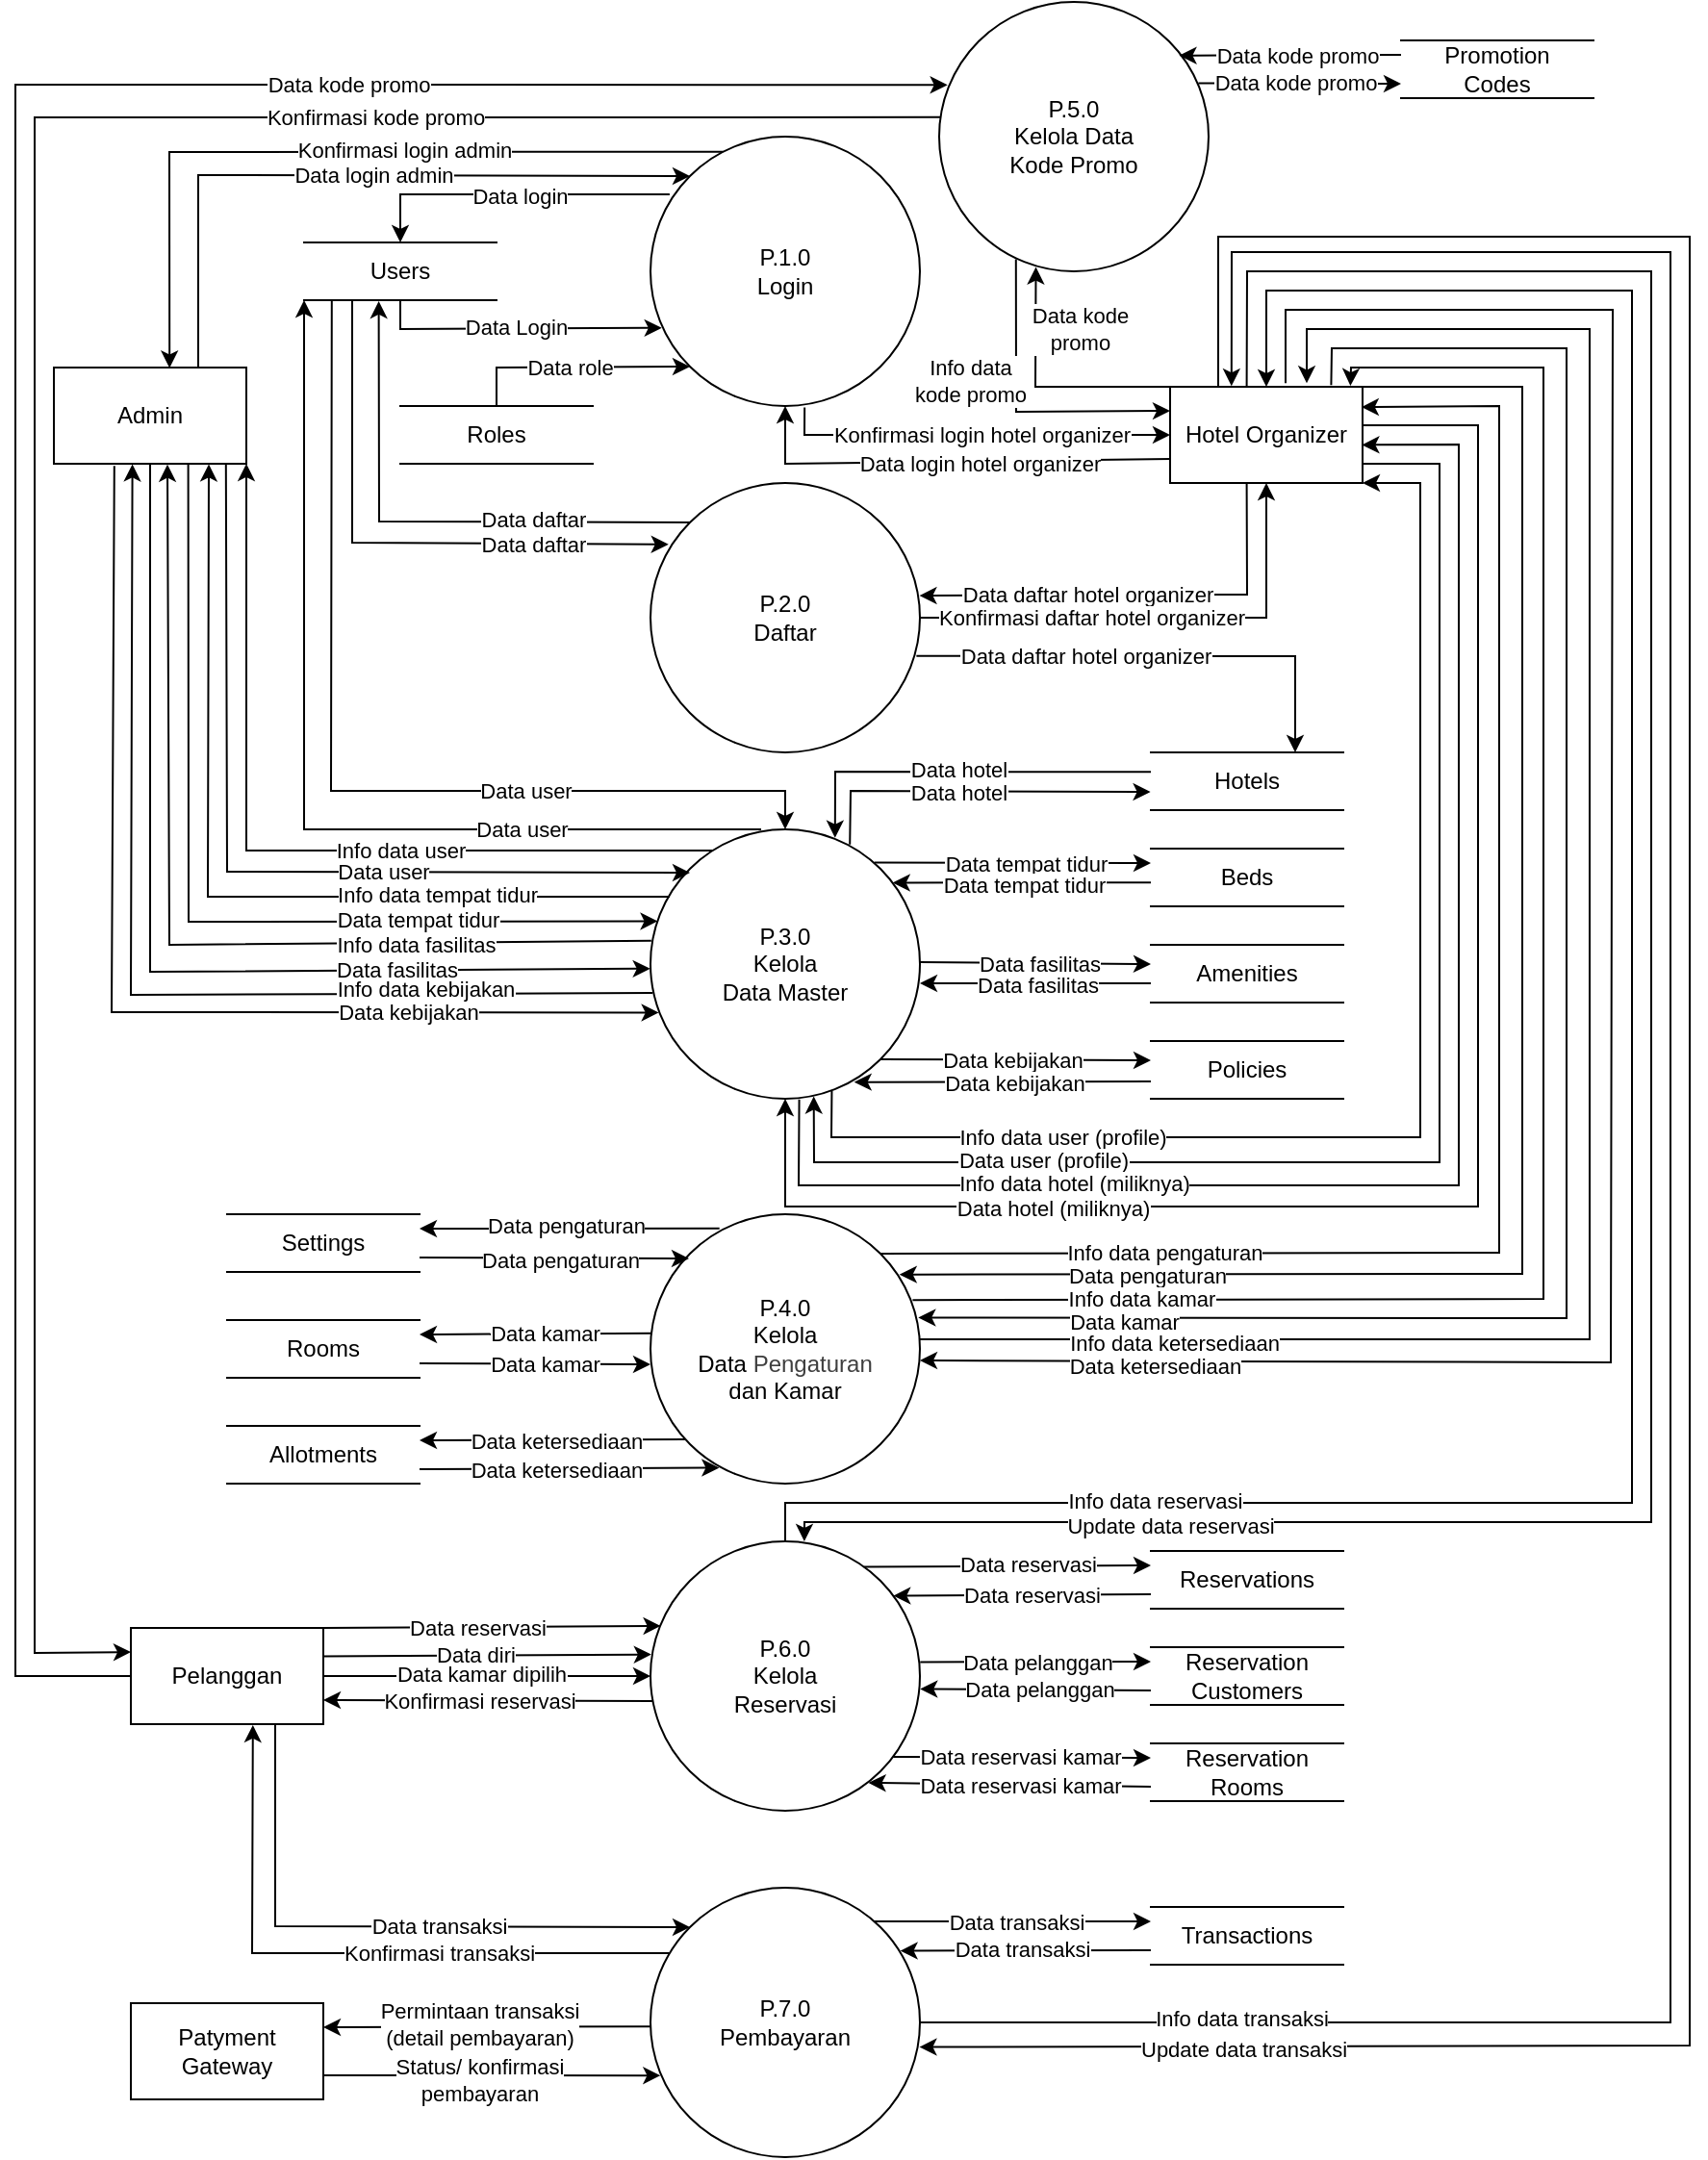<mxfile>
    <diagram id="NsdAzAzA97Gr1-mYg51P" name="Page-1">
        <mxGraphModel dx="1039" dy="776" grid="1" gridSize="10" guides="1" tooltips="1" connect="1" arrows="1" fold="1" page="1" pageScale="1" pageWidth="850" pageHeight="1100" background="#ffffff" math="0" shadow="0">
            <root>
                <mxCell id="0"/>
                <mxCell id="1" parent="0"/>
                <mxCell id="2" value="P.1.0&lt;div&gt;Login&lt;/div&gt;" style="shape=ellipse;html=1;dashed=0;whiteSpace=wrap;aspect=fixed;perimeter=ellipsePerimeter;" parent="1" vertex="1">
                    <mxGeometry x="340" y="80" width="140" height="140" as="geometry"/>
                </mxCell>
                <mxCell id="3" value="P.3.0&lt;div&gt;Kelola&lt;/div&gt;&lt;div&gt;Data Master&lt;/div&gt;" style="shape=ellipse;html=1;dashed=0;whiteSpace=wrap;aspect=fixed;perimeter=ellipsePerimeter;" parent="1" vertex="1">
                    <mxGeometry x="340" y="440" width="140" height="140" as="geometry"/>
                </mxCell>
                <mxCell id="4" value="P.4.0&lt;div&gt;Kelola&lt;/div&gt;&lt;div&gt;Data&amp;nbsp;&lt;span style=&quot;color: rgb(63, 63, 63); background-color: transparent;&quot;&gt;Pengaturan&lt;/span&gt;&lt;/div&gt;&lt;div&gt;dan Kamar&lt;/div&gt;" style="shape=ellipse;html=1;dashed=0;whiteSpace=wrap;aspect=fixed;perimeter=ellipsePerimeter;" parent="1" vertex="1">
                    <mxGeometry x="340" y="640" width="140" height="140" as="geometry"/>
                </mxCell>
                <mxCell id="5" value="P.5.0&lt;div&gt;Kelola Data&lt;/div&gt;&lt;div&gt;Kode Promo&lt;/div&gt;" style="shape=ellipse;html=1;dashed=0;whiteSpace=wrap;aspect=fixed;perimeter=ellipsePerimeter;" parent="1" vertex="1">
                    <mxGeometry x="490" y="10" width="140" height="140" as="geometry"/>
                </mxCell>
                <mxCell id="7" value="P.6.0&lt;div&gt;Kelola&lt;/div&gt;&lt;div&gt;Reservasi&lt;/div&gt;" style="shape=ellipse;html=1;dashed=0;whiteSpace=wrap;aspect=fixed;perimeter=ellipsePerimeter;" parent="1" vertex="1">
                    <mxGeometry x="340" y="810" width="140" height="140" as="geometry"/>
                </mxCell>
                <mxCell id="8" value="P.7.0&lt;div&gt;Pembayaran&lt;/div&gt;" style="shape=ellipse;html=1;dashed=0;whiteSpace=wrap;aspect=fixed;perimeter=ellipsePerimeter;" parent="1" vertex="1">
                    <mxGeometry x="340" y="990" width="140" height="140" as="geometry"/>
                </mxCell>
                <mxCell id="9" value="Users" style="html=1;dashed=0;whiteSpace=wrap;shape=partialRectangle;right=0;left=0;" parent="1" vertex="1">
                    <mxGeometry x="160" y="135" width="100" height="30" as="geometry"/>
                </mxCell>
                <mxCell id="10" value="" style="endArrow=classic;html=1;rounded=0;curved=0;jumpStyle=arc;entryX=0.5;entryY=0;entryDx=0;entryDy=0;exitX=0.071;exitY=0.214;exitDx=0;exitDy=0;exitPerimeter=0;" parent="1" source="2" target="9" edge="1">
                    <mxGeometry width="50" height="50" relative="1" as="geometry">
                        <mxPoint x="320" y="90" as="sourcePoint"/>
                        <mxPoint x="235" y="40" as="targetPoint"/>
                        <Array as="points">
                            <mxPoint x="210" y="110"/>
                        </Array>
                    </mxGeometry>
                </mxCell>
                <mxCell id="29" value="Data login" style="edgeLabel;html=1;align=center;verticalAlign=middle;resizable=0;points=[];" parent="10" vertex="1" connectable="0">
                    <mxGeometry x="-0.048" y="1" relative="1" as="geometry">
                        <mxPoint as="offset"/>
                    </mxGeometry>
                </mxCell>
                <mxCell id="11" value="" style="endArrow=classic;html=1;rounded=0;curved=0;jumpStyle=arc;exitX=0.5;exitY=1;exitDx=0;exitDy=0;entryX=0.042;entryY=0.71;entryDx=0;entryDy=0;entryPerimeter=0;" parent="1" source="9" target="2" edge="1">
                    <mxGeometry width="50" height="50" relative="1" as="geometry">
                        <mxPoint x="240" y="210" as="sourcePoint"/>
                        <mxPoint x="290" y="160" as="targetPoint"/>
                        <Array as="points">
                            <mxPoint x="210" y="180"/>
                        </Array>
                    </mxGeometry>
                </mxCell>
                <mxCell id="30" value="Data Login" style="edgeLabel;html=1;align=center;verticalAlign=middle;resizable=0;points=[];" parent="11" vertex="1" connectable="0">
                    <mxGeometry x="-0.111" y="1" relative="1" as="geometry">
                        <mxPoint x="8" as="offset"/>
                    </mxGeometry>
                </mxCell>
                <mxCell id="12" value="" style="endArrow=classic;html=1;rounded=0;curved=0;jumpStyle=arc;entryX=0.388;entryY=1.016;entryDx=0;entryDy=0;entryPerimeter=0;exitX=0;exitY=0;exitDx=0;exitDy=0;" parent="1" source="31" target="9" edge="1">
                    <mxGeometry width="50" height="50" relative="1" as="geometry">
                        <mxPoint x="220" y="280" as="sourcePoint"/>
                        <mxPoint x="270" y="230" as="targetPoint"/>
                        <Array as="points">
                            <mxPoint x="199" y="280"/>
                        </Array>
                    </mxGeometry>
                </mxCell>
                <mxCell id="33" value="Data daftar" style="edgeLabel;html=1;align=center;verticalAlign=middle;resizable=0;points=[];" parent="12" vertex="1" connectable="0">
                    <mxGeometry x="-0.185" y="-1" relative="1" as="geometry">
                        <mxPoint x="31" as="offset"/>
                    </mxGeometry>
                </mxCell>
                <mxCell id="13" value="" style="endArrow=classic;html=1;rounded=0;curved=0;jumpStyle=arc;entryX=0.067;entryY=0.228;entryDx=0;entryDy=0;entryPerimeter=0;exitX=0.25;exitY=1;exitDx=0;exitDy=0;" parent="1" source="9" target="31" edge="1">
                    <mxGeometry width="50" height="50" relative="1" as="geometry">
                        <mxPoint x="185" y="170" as="sourcePoint"/>
                        <mxPoint x="345.74" y="290.2" as="targetPoint"/>
                        <Array as="points">
                            <mxPoint x="185" y="291"/>
                        </Array>
                    </mxGeometry>
                </mxCell>
                <mxCell id="34" value="Data daftar" style="edgeLabel;html=1;align=center;verticalAlign=middle;resizable=0;points=[];" parent="13" vertex="1" connectable="0">
                    <mxGeometry x="0.308" relative="1" as="geometry">
                        <mxPoint x="30" as="offset"/>
                    </mxGeometry>
                </mxCell>
                <mxCell id="14" value="" style="endArrow=classic;html=1;rounded=0;curved=0;jumpStyle=arc;exitX=0.75;exitY=0;exitDx=0;exitDy=0;entryX=0;entryY=0;entryDx=0;entryDy=0;" parent="1" source="35" target="2" edge="1">
                    <mxGeometry width="50" height="50" relative="1" as="geometry">
                        <mxPoint x="30" y="90" as="sourcePoint"/>
                        <mxPoint x="80" y="40" as="targetPoint"/>
                        <Array as="points">
                            <mxPoint x="105" y="100"/>
                        </Array>
                    </mxGeometry>
                </mxCell>
                <mxCell id="36" value="Data login admin" style="edgeLabel;html=1;align=center;verticalAlign=middle;resizable=0;points=[];" parent="14" vertex="1" connectable="0">
                    <mxGeometry x="-0.144" relative="1" as="geometry">
                        <mxPoint x="39" as="offset"/>
                    </mxGeometry>
                </mxCell>
                <mxCell id="15" value="" style="endArrow=classic;html=1;rounded=0;curved=0;jumpStyle=arc;exitX=0.269;exitY=0.042;exitDx=0;exitDy=0;exitPerimeter=0;entryX=0.601;entryY=0.005;entryDx=0;entryDy=0;entryPerimeter=0;" parent="1" target="35" edge="1">
                    <mxGeometry width="50" height="50" relative="1" as="geometry">
                        <mxPoint x="377.66" y="87.88" as="sourcePoint"/>
                        <mxPoint x="80" y="202" as="targetPoint"/>
                        <Array as="points">
                            <mxPoint x="90" y="88"/>
                        </Array>
                    </mxGeometry>
                </mxCell>
                <mxCell id="37" value="Konfirmasi login admin" style="edgeLabel;html=1;align=center;verticalAlign=middle;resizable=0;points=[];" parent="15" vertex="1" connectable="0">
                    <mxGeometry x="0.036" y="-1" relative="1" as="geometry">
                        <mxPoint x="41" as="offset"/>
                    </mxGeometry>
                </mxCell>
                <mxCell id="16" value="" style="endArrow=classic;html=1;rounded=0;curved=0;jumpStyle=arc;exitX=0;exitY=0.75;exitDx=0;exitDy=0;entryX=0.5;entryY=1;entryDx=0;entryDy=0;" parent="1" source="38" target="2" edge="1">
                    <mxGeometry width="50" height="50" relative="1" as="geometry">
                        <mxPoint x="560" y="150" as="sourcePoint"/>
                        <mxPoint x="610" y="100" as="targetPoint"/>
                        <Array as="points">
                            <mxPoint x="410" y="250"/>
                        </Array>
                    </mxGeometry>
                </mxCell>
                <mxCell id="39" value="Data login hotel organizer" style="edgeLabel;html=1;align=center;verticalAlign=middle;resizable=0;points=[];" parent="16" vertex="1" connectable="0">
                    <mxGeometry x="0.564" relative="1" as="geometry">
                        <mxPoint x="81" as="offset"/>
                    </mxGeometry>
                </mxCell>
                <mxCell id="17" value="" style="endArrow=classic;html=1;rounded=0;curved=0;jumpStyle=arc;exitX=0.572;exitY=1.005;exitDx=0;exitDy=0;exitPerimeter=0;entryX=0;entryY=0.5;entryDx=0;entryDy=0;" parent="1" source="2" target="38" edge="1">
                    <mxGeometry width="50" height="50" relative="1" as="geometry">
                        <mxPoint x="474.58" y="139.36" as="sourcePoint"/>
                        <mxPoint x="645" y="210" as="targetPoint"/>
                        <Array as="points">
                            <mxPoint x="420" y="235"/>
                        </Array>
                    </mxGeometry>
                </mxCell>
                <mxCell id="40" value="Konfirmasi login hotel organizer" style="edgeLabel;html=1;align=center;verticalAlign=middle;resizable=0;points=[];" parent="17" vertex="1" connectable="0">
                    <mxGeometry x="-0.62" y="1" relative="1" as="geometry">
                        <mxPoint x="67" y="1" as="offset"/>
                    </mxGeometry>
                </mxCell>
                <mxCell id="18" value="" style="endArrow=classic;html=1;rounded=0;curved=0;jumpStyle=arc;exitX=0.398;exitY=1.015;exitDx=0;exitDy=0;entryX=0.998;entryY=0.418;entryDx=0;entryDy=0;exitPerimeter=0;entryPerimeter=0;" parent="1" target="31" edge="1">
                    <mxGeometry width="50" height="50" relative="1" as="geometry">
                        <mxPoint x="649.8" y="259.75" as="sourcePoint"/>
                        <mxPoint x="480.14" y="317.94" as="targetPoint"/>
                        <Array as="points">
                            <mxPoint x="650" y="318"/>
                        </Array>
                    </mxGeometry>
                </mxCell>
                <mxCell id="41" value="Data daftar hotel organizer" style="edgeLabel;html=1;align=center;verticalAlign=middle;resizable=0;points=[];" parent="18" vertex="1" connectable="0">
                    <mxGeometry x="0.153" y="-1" relative="1" as="geometry">
                        <mxPoint x="-10" y="1" as="offset"/>
                    </mxGeometry>
                </mxCell>
                <mxCell id="20" value="" style="endArrow=classic;html=1;rounded=0;curved=0;jumpStyle=arc;entryX=0.5;entryY=1;entryDx=0;entryDy=0;exitX=1;exitY=0.5;exitDx=0;exitDy=0;" parent="1" source="31" target="38" edge="1">
                    <mxGeometry width="50" height="50" relative="1" as="geometry">
                        <mxPoint x="420" y="250" as="sourcePoint"/>
                        <mxPoint x="610" y="240.75" as="targetPoint"/>
                        <Array as="points">
                            <mxPoint x="660" y="330"/>
                        </Array>
                    </mxGeometry>
                </mxCell>
                <mxCell id="42" value="&lt;span style=&quot;color: rgb(0, 0, 0);&quot;&gt;Konfirmasi daftar hotel organizer&lt;/span&gt;" style="edgeLabel;html=1;align=center;verticalAlign=middle;resizable=0;points=[];" parent="20" vertex="1" connectable="0">
                    <mxGeometry x="-0.354" y="-1" relative="1" as="geometry">
                        <mxPoint x="8" y="-1" as="offset"/>
                    </mxGeometry>
                </mxCell>
                <mxCell id="21" value="" style="endArrow=classic;html=1;rounded=0;curved=0;jumpStyle=arc;exitX=0.144;exitY=1;exitDx=0;exitDy=0;exitPerimeter=0;entryX=0.5;entryY=0;entryDx=0;entryDy=0;" parent="1" source="9" target="3" edge="1">
                    <mxGeometry width="50" height="50" relative="1" as="geometry">
                        <mxPoint x="180" y="390" as="sourcePoint"/>
                        <mxPoint x="230" y="340" as="targetPoint"/>
                        <Array as="points">
                            <mxPoint x="174" y="420"/>
                            <mxPoint x="410" y="420"/>
                        </Array>
                    </mxGeometry>
                </mxCell>
                <mxCell id="43" value="Data user" style="edgeLabel;html=1;align=center;verticalAlign=middle;resizable=0;points=[];" parent="21" vertex="1" connectable="0">
                    <mxGeometry x="0.311" relative="1" as="geometry">
                        <mxPoint x="21" as="offset"/>
                    </mxGeometry>
                </mxCell>
                <mxCell id="22" value="" style="endArrow=classic;html=1;rounded=0;curved=0;jumpStyle=arc;entryX=1;entryY=1;entryDx=0;entryDy=0;exitX=0.673;exitY=0.971;exitDx=0;exitDy=0;exitPerimeter=0;" parent="1" source="3" target="38" edge="1">
                    <mxGeometry width="50" height="50" relative="1" as="geometry">
                        <mxPoint x="434" y="580" as="sourcePoint"/>
                        <mxPoint x="530" y="620" as="targetPoint"/>
                        <Array as="points">
                            <mxPoint x="434" y="600"/>
                            <mxPoint x="740" y="600"/>
                            <mxPoint x="740" y="260"/>
                        </Array>
                    </mxGeometry>
                </mxCell>
                <mxCell id="121" value="Info data user (profile)" style="edgeLabel;html=1;align=center;verticalAlign=middle;resizable=0;points=[];" parent="22" vertex="1" connectable="0">
                    <mxGeometry x="-0.588" relative="1" as="geometry">
                        <mxPoint as="offset"/>
                    </mxGeometry>
                </mxCell>
                <mxCell id="23" value="" style="endArrow=classic;html=1;rounded=0;curved=0;jumpStyle=arc;exitX=1;exitY=0.799;exitDx=0;exitDy=0;entryX=0.606;entryY=0.991;entryDx=0;entryDy=0;entryPerimeter=0;exitPerimeter=0;" parent="1" source="38" target="3" edge="1">
                    <mxGeometry width="50" height="50" relative="1" as="geometry">
                        <mxPoint x="715" y="238" as="sourcePoint"/>
                        <mxPoint x="424.84" y="580.34" as="targetPoint"/>
                        <Array as="points">
                            <mxPoint x="750" y="250"/>
                            <mxPoint x="750" y="613"/>
                            <mxPoint x="425" y="613"/>
                        </Array>
                    </mxGeometry>
                </mxCell>
                <mxCell id="122" value="Data user (profile)" style="edgeLabel;html=1;align=center;verticalAlign=middle;resizable=0;points=[];" parent="23" vertex="1" connectable="0">
                    <mxGeometry x="0.632" relative="1" as="geometry">
                        <mxPoint x="13" y="-1" as="offset"/>
                    </mxGeometry>
                </mxCell>
                <mxCell id="24" value="" style="endArrow=classic;html=1;rounded=0;curved=0;jumpStyle=arc;entryX=0.924;entryY=0.238;entryDx=0;entryDy=0;entryPerimeter=0;exitX=1;exitY=0;exitDx=0;exitDy=0;" parent="1" source="38" edge="1">
                    <mxGeometry width="50" height="50" relative="1" as="geometry">
                        <mxPoint x="813" y="128" as="sourcePoint"/>
                        <mxPoint x="469.36" y="671.32" as="targetPoint"/>
                        <Array as="points">
                            <mxPoint x="793" y="210"/>
                            <mxPoint x="793" y="671"/>
                        </Array>
                    </mxGeometry>
                </mxCell>
                <mxCell id="165" value="Data pengaturan" style="edgeLabel;html=1;align=center;verticalAlign=middle;resizable=0;points=[];" parent="24" vertex="1" connectable="0">
                    <mxGeometry x="0.755" y="-1" relative="1" as="geometry">
                        <mxPoint x="22" y="2" as="offset"/>
                    </mxGeometry>
                </mxCell>
                <mxCell id="25" value="" style="endArrow=classic;html=1;rounded=0;curved=0;jumpStyle=arc;entryX=0.5;entryY=0;entryDx=0;entryDy=0;exitX=0.5;exitY=0;exitDx=0;exitDy=0;" parent="1" source="7" target="38" edge="1">
                    <mxGeometry width="50" height="50" relative="1" as="geometry">
                        <mxPoint x="850" y="800" as="sourcePoint"/>
                        <mxPoint x="1080" y="160" as="targetPoint"/>
                        <Array as="points">
                            <mxPoint x="410" y="790"/>
                            <mxPoint x="850" y="790"/>
                            <mxPoint x="850" y="160"/>
                            <mxPoint x="660" y="160"/>
                        </Array>
                    </mxGeometry>
                </mxCell>
                <mxCell id="200" value="Info data reservasi" style="edgeLabel;html=1;align=center;verticalAlign=middle;resizable=0;points=[];" parent="25" vertex="1" connectable="0">
                    <mxGeometry x="-0.731" y="1" relative="1" as="geometry">
                        <mxPoint x="33" as="offset"/>
                    </mxGeometry>
                </mxCell>
                <mxCell id="26" value="" style="endArrow=classic;html=1;rounded=0;curved=0;jumpStyle=arc;exitX=0.25;exitY=0;exitDx=0;exitDy=0;entryX=0.998;entryY=0.577;entryDx=0;entryDy=0;entryPerimeter=0;" parent="1" edge="1">
                    <mxGeometry width="50" height="50" relative="1" as="geometry">
                        <mxPoint x="635" y="215" as="sourcePoint"/>
                        <mxPoint x="479.72" y="1072.78" as="targetPoint"/>
                        <Array as="points">
                            <mxPoint x="635" y="132"/>
                            <mxPoint x="880" y="132"/>
                            <mxPoint x="880" y="1072"/>
                        </Array>
                    </mxGeometry>
                </mxCell>
                <mxCell id="220" value="Update data transaksi" style="edgeLabel;html=1;align=center;verticalAlign=middle;resizable=0;points=[];" parent="26" vertex="1" connectable="0">
                    <mxGeometry x="0.833" y="-2" relative="1" as="geometry">
                        <mxPoint x="29" y="3" as="offset"/>
                    </mxGeometry>
                </mxCell>
                <mxCell id="31" value="P.2.0&lt;div&gt;Daftar&lt;/div&gt;" style="shape=ellipse;html=1;dashed=0;whiteSpace=wrap;aspect=fixed;perimeter=ellipsePerimeter;" parent="1" vertex="1">
                    <mxGeometry x="340" y="260" width="140" height="140" as="geometry"/>
                </mxCell>
                <mxCell id="35" value="Admin" style="html=1;dashed=0;whiteSpace=wrap;" parent="1" vertex="1">
                    <mxGeometry x="30" y="200" width="100" height="50" as="geometry"/>
                </mxCell>
                <mxCell id="38" value="Hotel Organizer" style="html=1;dashed=0;whiteSpace=wrap;" parent="1" vertex="1">
                    <mxGeometry x="610" y="210" width="100" height="50" as="geometry"/>
                </mxCell>
                <mxCell id="44" value="" style="endArrow=classic;html=1;rounded=0;curved=0;jumpStyle=arc;entryX=0;entryY=1;entryDx=0;entryDy=0;exitX=0.432;exitY=0;exitDx=0;exitDy=0;exitPerimeter=0;" parent="1" target="9" edge="1">
                    <mxGeometry width="50" height="50" relative="1" as="geometry">
                        <mxPoint x="397.48" y="440" as="sourcePoint"/>
                        <mxPoint x="167.8" y="165.18" as="targetPoint"/>
                        <Array as="points">
                            <mxPoint x="160" y="440"/>
                        </Array>
                    </mxGeometry>
                </mxCell>
                <mxCell id="87" value="&lt;span style=&quot;color: rgb(0, 0, 0);&quot;&gt;Data user&lt;/span&gt;" style="edgeLabel;html=1;align=center;verticalAlign=middle;resizable=0;points=[];" parent="44" vertex="1" connectable="0">
                    <mxGeometry x="-0.494" relative="1" as="geometry">
                        <mxPoint x="5" as="offset"/>
                    </mxGeometry>
                </mxCell>
                <mxCell id="45" value="" style="endArrow=classic;html=1;rounded=0;curved=0;jumpStyle=arc;exitX=0.001;exitY=0.338;exitDx=0;exitDy=0;entryX=0.685;entryY=0.031;entryDx=0;entryDy=0;entryPerimeter=0;exitPerimeter=0;" parent="1" source="90" target="3" edge="1">
                    <mxGeometry width="50" height="50" relative="1" as="geometry">
                        <mxPoint x="500" y="410" as="sourcePoint"/>
                        <mxPoint x="550" y="360" as="targetPoint"/>
                        <Array as="points">
                            <mxPoint x="560" y="410"/>
                            <mxPoint x="436" y="410"/>
                        </Array>
                    </mxGeometry>
                </mxCell>
                <mxCell id="91" value="Data hotel" style="edgeLabel;html=1;align=center;verticalAlign=middle;resizable=0;points=[];" parent="45" vertex="1" connectable="0">
                    <mxGeometry x="0.426" y="-1" relative="1" as="geometry">
                        <mxPoint x="41" as="offset"/>
                    </mxGeometry>
                </mxCell>
                <mxCell id="46" value="" style="endArrow=classic;html=1;rounded=0;curved=0;jumpStyle=arc;exitX=0.5;exitY=0;exitDx=0;exitDy=0;entryX=0;entryY=1;entryDx=0;entryDy=0;" parent="1" source="124" target="2" edge="1">
                    <mxGeometry width="50" height="50" relative="1" as="geometry">
                        <mxPoint x="280" y="230" as="sourcePoint"/>
                        <mxPoint x="330" y="180" as="targetPoint"/>
                        <Array as="points">
                            <mxPoint x="260" y="200"/>
                        </Array>
                    </mxGeometry>
                </mxCell>
                <mxCell id="125" value="Data role" style="edgeLabel;html=1;align=center;verticalAlign=middle;resizable=0;points=[];" parent="46" vertex="1" connectable="0">
                    <mxGeometry x="-0.05" relative="1" as="geometry">
                        <mxPoint x="1" as="offset"/>
                    </mxGeometry>
                </mxCell>
                <mxCell id="50" value="" style="endArrow=classic;html=1;rounded=0;curved=0;jumpStyle=arc;entryX=1;entryY=1;entryDx=0;entryDy=0;exitX=0.23;exitY=0.079;exitDx=0;exitDy=0;exitPerimeter=0;" parent="1" source="3" target="35" edge="1">
                    <mxGeometry width="50" height="50" relative="1" as="geometry">
                        <mxPoint x="369.54" y="451.08" as="sourcePoint"/>
                        <mxPoint x="119.8" y="251.7" as="targetPoint"/>
                        <Array as="points">
                            <mxPoint x="130" y="451"/>
                        </Array>
                    </mxGeometry>
                </mxCell>
                <mxCell id="88" value="Info data user" style="edgeLabel;html=1;align=center;verticalAlign=middle;resizable=0;points=[];" parent="50" vertex="1" connectable="0">
                    <mxGeometry x="-0.352" relative="1" as="geometry">
                        <mxPoint x="-19" as="offset"/>
                    </mxGeometry>
                </mxCell>
                <mxCell id="51" value="" style="endArrow=classic;html=1;rounded=0;curved=0;jumpStyle=arc;entryX=0;entryY=0.25;entryDx=0;entryDy=0;exitX=0.831;exitY=0.123;exitDx=0;exitDy=0;exitPerimeter=0;" parent="1" source="3" target="93" edge="1">
                    <mxGeometry width="50" height="50" relative="1" as="geometry">
                        <mxPoint x="510" y="520" as="sourcePoint"/>
                        <mxPoint x="560" y="470" as="targetPoint"/>
                    </mxGeometry>
                </mxCell>
                <mxCell id="94" value="&lt;span style=&quot;color: rgb(0, 0, 0);&quot;&gt;Data tempat tidur&lt;/span&gt;" style="edgeLabel;html=1;align=center;verticalAlign=middle;resizable=0;points=[];" parent="51" vertex="1" connectable="0">
                    <mxGeometry x="-0.159" relative="1" as="geometry">
                        <mxPoint x="18" as="offset"/>
                    </mxGeometry>
                </mxCell>
                <mxCell id="52" value="" style="endArrow=classic;html=1;rounded=0;curved=0;jumpStyle=arc;entryX=0.319;entryY=-0.008;entryDx=0;entryDy=0;entryPerimeter=0;exitX=1;exitY=0.5;exitDx=0;exitDy=0;" parent="1" source="8" target="38" edge="1">
                    <mxGeometry width="50" height="50" relative="1" as="geometry">
                        <mxPoint x="1010" y="260" as="sourcePoint"/>
                        <mxPoint x="1090" y="170" as="targetPoint"/>
                        <Array as="points">
                            <mxPoint x="870" y="1060"/>
                            <mxPoint x="870" y="140"/>
                            <mxPoint x="642" y="140"/>
                        </Array>
                    </mxGeometry>
                </mxCell>
                <mxCell id="219" value="Info data transaksi" style="edgeLabel;html=1;align=center;verticalAlign=middle;resizable=0;points=[];" parent="52" vertex="1" connectable="0">
                    <mxGeometry x="-0.802" y="2" relative="1" as="geometry">
                        <mxPoint x="8" as="offset"/>
                    </mxGeometry>
                </mxCell>
                <mxCell id="53" value="" style="endArrow=classic;html=1;rounded=0;curved=0;jumpStyle=arc;entryX=-0.001;entryY=0.517;entryDx=0;entryDy=0;exitX=0.5;exitY=1;exitDx=0;exitDy=0;entryPerimeter=0;" parent="1" source="35" target="3" edge="1">
                    <mxGeometry width="50" height="50" relative="1" as="geometry">
                        <mxPoint x="80" y="254" as="sourcePoint"/>
                        <mxPoint x="340.0" y="514" as="targetPoint"/>
                        <Array as="points">
                            <mxPoint x="80" y="514"/>
                        </Array>
                    </mxGeometry>
                </mxCell>
                <mxCell id="110" value="Data fasilitas" style="edgeLabel;html=1;align=center;verticalAlign=middle;resizable=0;points=[];" parent="53" vertex="1" connectable="0">
                    <mxGeometry x="0.433" y="1" relative="1" as="geometry">
                        <mxPoint x="16" as="offset"/>
                    </mxGeometry>
                </mxCell>
                <mxCell id="56" value="" style="endArrow=classic;html=1;rounded=0;curved=0;jumpStyle=arc;exitX=0.74;exitY=0.056;exitDx=0;exitDy=0;exitPerimeter=0;entryX=-0.002;entryY=0.685;entryDx=0;entryDy=0;entryPerimeter=0;" parent="1" source="3" target="90" edge="1">
                    <mxGeometry width="50" height="50" relative="1" as="geometry">
                        <mxPoint x="530" y="450" as="sourcePoint"/>
                        <mxPoint x="580" y="400" as="targetPoint"/>
                        <Array as="points">
                            <mxPoint x="444" y="420"/>
                        </Array>
                    </mxGeometry>
                </mxCell>
                <mxCell id="92" value="Data hotel" style="edgeLabel;html=1;align=center;verticalAlign=middle;resizable=0;points=[];" parent="56" vertex="1" connectable="0">
                    <mxGeometry x="-0.431" y="-1" relative="1" as="geometry">
                        <mxPoint x="32" as="offset"/>
                    </mxGeometry>
                </mxCell>
                <mxCell id="57" value="" style="endArrow=classic;html=1;rounded=0;curved=0;jumpStyle=arc;exitX=0;exitY=0.25;exitDx=0;exitDy=0;entryX=0.891;entryY=0.199;entryDx=0;entryDy=0;entryPerimeter=0;" parent="1" source="178" target="5" edge="1">
                    <mxGeometry width="50" height="50" relative="1" as="geometry">
                        <mxPoint x="1100" y="80" as="sourcePoint"/>
                        <mxPoint x="952.4" y="38.2" as="targetPoint"/>
                    </mxGeometry>
                </mxCell>
                <mxCell id="179" value="Data kode promo" style="edgeLabel;html=1;align=center;verticalAlign=middle;resizable=0;points=[];" parent="57" vertex="1" connectable="0">
                    <mxGeometry x="-0.315" relative="1" as="geometry">
                        <mxPoint x="-15" as="offset"/>
                    </mxGeometry>
                </mxCell>
                <mxCell id="58" value="" style="endArrow=classic;html=1;rounded=0;curved=0;jumpStyle=arc;exitX=0.698;exitY=0.99;exitDx=0;exitDy=0;exitPerimeter=0;entryX=0.027;entryY=0.341;entryDx=0;entryDy=0;entryPerimeter=0;" parent="1" source="35" target="3" edge="1">
                    <mxGeometry width="50" height="50" relative="1" as="geometry">
                        <mxPoint x="98.5" y="228.8" as="sourcePoint"/>
                        <mxPoint x="340" y="488" as="targetPoint"/>
                        <Array as="points">
                            <mxPoint x="100" y="488"/>
                        </Array>
                    </mxGeometry>
                </mxCell>
                <mxCell id="101" value="&lt;span style=&quot;color: rgb(0, 0, 0);&quot;&gt;Data tempat tidur&lt;/span&gt;" style="edgeLabel;html=1;align=center;verticalAlign=middle;resizable=0;points=[];" parent="58" vertex="1" connectable="0">
                    <mxGeometry x="0.451" y="1" relative="1" as="geometry">
                        <mxPoint x="7" as="offset"/>
                    </mxGeometry>
                </mxCell>
                <mxCell id="62" value="" style="endArrow=classic;html=1;rounded=0;curved=0;jumpStyle=arc;entryX=0.805;entryY=1.004;entryDx=0;entryDy=0;entryPerimeter=0;" parent="1" target="35" edge="1">
                    <mxGeometry width="50" height="50" relative="1" as="geometry">
                        <mxPoint x="350" y="475" as="sourcePoint"/>
                        <mxPoint x="110.5" y="255.95" as="targetPoint"/>
                        <Array as="points">
                            <mxPoint x="110" y="475"/>
                        </Array>
                    </mxGeometry>
                </mxCell>
                <mxCell id="100" value="Info data tempat tidur" style="edgeLabel;html=1;align=center;verticalAlign=middle;resizable=0;points=[];" parent="62" vertex="1" connectable="0">
                    <mxGeometry x="0.135" y="-1" relative="1" as="geometry">
                        <mxPoint x="118" y="23" as="offset"/>
                    </mxGeometry>
                </mxCell>
                <mxCell id="63" value="" style="endArrow=classic;html=1;rounded=0;curved=0;jumpStyle=arc;entryX=0.899;entryY=0.198;entryDx=0;entryDy=0;entryPerimeter=0;exitX=0.001;exitY=0.587;exitDx=0;exitDy=0;exitPerimeter=0;" parent="1" source="93" target="3" edge="1">
                    <mxGeometry width="50" height="50" relative="1" as="geometry">
                        <mxPoint x="540" y="560" as="sourcePoint"/>
                        <mxPoint x="590" y="510" as="targetPoint"/>
                    </mxGeometry>
                </mxCell>
                <mxCell id="96" value="&lt;span style=&quot;font-family: monospace; font-size: 0px; text-align: start; background-color: rgb(251, 251, 251);&quot;&gt;%3CmxGraphModel%3E%3Croot%3E%3CmxCell%20id%3D%220%22%2F%3E%3CmxCell%20id%3D%221%22%20parent%3D%220%22%2F%3E%3CmxCell%20id%3D%222%22%20value%3D%22%26lt%3Bspan%20style%3D%26quot%3Bcolor%3A%20rgb(0%2C%200%2C%200)%3B%26quot%3B%26gt%3BData%20tempat%20tidur%26lt%3B%2Fspan%26gt%3B%22%20style%3D%22edgeLabel%3Bhtml%3D1%3Balign%3Dcenter%3BverticalAlign%3Dmiddle%3Bresizable%3D0%3Bpoints%3D%5B%5D%3B%22%20vertex%3D%221%22%20connectable%3D%220%22%20parent%3D%221%22%3E%3CmxGeometry%20x%3D%22529.725%22%20y%3D%22457.338%22%20as%3D%22geometry%22%2F%3E%3C%2FmxCell%3E%3C%2Froot%3E%3C%2FmxGraphModel%3E&lt;/span&gt;" style="edgeLabel;html=1;align=center;verticalAlign=middle;resizable=0;points=[];" parent="63" vertex="1" connectable="0">
                    <mxGeometry x="-0.093" y="-1" relative="1" as="geometry">
                        <mxPoint as="offset"/>
                    </mxGeometry>
                </mxCell>
                <mxCell id="97" value="&lt;span style=&quot;font-family: monospace; font-size: 0px; text-align: start; background-color: rgb(251, 251, 251);&quot;&gt;%3CmxGraphModel%3E%3Croot%3E%3CmxCell%20id%3D%220%22%2F%3E%3CmxCell%20id%3D%221%22%20parent%3D%220%22%2F%3E%3CmxCell%20id%3D%222%22%20value%3D%22%26lt%3Bspan%20style%3D%26quot%3Bcolor%3A%20rgb(0%2C%200%2C%200)%3B%26quot%3B%26gt%3BData%20tempat%20tidur%26lt%3B%2Fspan%26gt%3B%22%20style%3D%22edgeLabel%3Bhtml%3D1%3Balign%3Dcenter%3BverticalAlign%3Dmiddle%3Bresizable%3D0%3Bpoints%3D%5B%5D%3B%22%20vertex%3D%221%22%20connectable%3D%220%22%20parent%3D%221%22%3E%3CmxGeometry%20x%3D%22529.725%22%20y%3D%22457.338%22%20as%3D%22geometry%22%2F%3E%3C%2FmxCell%3E%3C%2Froot%3E%3C%2FmxGraphModel%3E&lt;/span&gt;" style="edgeLabel;html=1;align=center;verticalAlign=middle;resizable=0;points=[];" parent="63" vertex="1" connectable="0">
                    <mxGeometry x="-0.064" relative="1" as="geometry">
                        <mxPoint as="offset"/>
                    </mxGeometry>
                </mxCell>
                <mxCell id="98" value="&lt;span style=&quot;color: rgb(0, 0, 0);&quot;&gt;Data tempat tidur&lt;/span&gt;" style="edgeLabel;html=1;align=center;verticalAlign=middle;resizable=0;points=[];" parent="63" vertex="1" connectable="0">
                    <mxGeometry x="-0.061" y="1" relative="1" as="geometry">
                        <mxPoint x="-3" as="offset"/>
                    </mxGeometry>
                </mxCell>
                <mxCell id="68" value="" style="endArrow=classic;html=1;rounded=0;curved=0;jumpStyle=arc;entryX=0;entryY=0;entryDx=0;entryDy=0;exitX=0.894;exitY=0.952;exitDx=0;exitDy=0;exitPerimeter=0;" parent="1" edge="1">
                    <mxGeometry width="50" height="50" relative="1" as="geometry">
                        <mxPoint x="119.4" y="249.6" as="sourcePoint"/>
                        <mxPoint x="360.503" y="462.503" as="targetPoint"/>
                        <Array as="points">
                            <mxPoint x="120" y="462"/>
                        </Array>
                    </mxGeometry>
                </mxCell>
                <mxCell id="89" value="&lt;span style=&quot;color: rgb(0, 0, 0);&quot;&gt;Data user&lt;/span&gt;" style="edgeLabel;html=1;align=center;verticalAlign=middle;resizable=0;points=[];" parent="68" vertex="1" connectable="0">
                    <mxGeometry x="0.039" relative="1" as="geometry">
                        <mxPoint x="58" as="offset"/>
                    </mxGeometry>
                </mxCell>
                <mxCell id="71" value="" style="endArrow=classic;html=1;rounded=0;curved=0;jumpStyle=arc;entryX=1;entryY=0.25;entryDx=0;entryDy=0;exitX=0.131;exitY=0.836;exitDx=0;exitDy=0;exitPerimeter=0;" parent="1" source="4" target="129" edge="1">
                    <mxGeometry width="50" height="50" relative="1" as="geometry">
                        <mxPoint x="260" y="900" as="sourcePoint"/>
                        <mxPoint x="310" y="850" as="targetPoint"/>
                    </mxGeometry>
                </mxCell>
                <mxCell id="162" value="Data ketersediaan" style="edgeLabel;html=1;align=center;verticalAlign=middle;resizable=0;points=[];" parent="71" vertex="1" connectable="0">
                    <mxGeometry x="0.445" relative="1" as="geometry">
                        <mxPoint x="32" as="offset"/>
                    </mxGeometry>
                </mxCell>
                <mxCell id="72" value="" style="endArrow=classic;html=1;rounded=0;curved=0;jumpStyle=arc;exitX=1;exitY=0.75;exitDx=0;exitDy=0;" parent="1" source="128" edge="1">
                    <mxGeometry width="50" height="50" relative="1" as="geometry">
                        <mxPoint x="223" y="660.98" as="sourcePoint"/>
                        <mxPoint x="360" y="663" as="targetPoint"/>
                    </mxGeometry>
                </mxCell>
                <mxCell id="132" value="Data pengaturan" style="edgeLabel;html=1;align=center;verticalAlign=middle;resizable=0;points=[];" parent="72" vertex="1" connectable="0">
                    <mxGeometry x="0.037" y="1" relative="1" as="geometry">
                        <mxPoint y="2" as="offset"/>
                    </mxGeometry>
                </mxCell>
                <mxCell id="74" value="" style="endArrow=classic;html=1;rounded=0;curved=0;jumpStyle=arc;exitX=0.314;exitY=1.023;exitDx=0;exitDy=0;entryX=0.031;entryY=0.673;entryDx=0;entryDy=0;entryPerimeter=0;exitPerimeter=0;" parent="1" source="35" edge="1">
                    <mxGeometry width="50" height="50" relative="1" as="geometry">
                        <mxPoint x="55" y="245" as="sourcePoint"/>
                        <mxPoint x="344.34" y="535.22" as="targetPoint"/>
                        <Array as="points">
                            <mxPoint x="60" y="535"/>
                        </Array>
                    </mxGeometry>
                </mxCell>
                <mxCell id="120" value="Data kebijakan" style="edgeLabel;html=1;align=center;verticalAlign=middle;resizable=0;points=[];" parent="74" vertex="1" connectable="0">
                    <mxGeometry x="0.421" y="-1" relative="1" as="geometry">
                        <mxPoint x="34" y="-1" as="offset"/>
                    </mxGeometry>
                </mxCell>
                <mxCell id="76" value="" style="endArrow=classic;html=1;rounded=0;curved=0;jumpStyle=arc;exitX=1;exitY=0.75;exitDx=0;exitDy=0;" parent="1" source="130" edge="1">
                    <mxGeometry width="50" height="50" relative="1" as="geometry">
                        <mxPoint x="220" y="715.5" as="sourcePoint"/>
                        <mxPoint x="340" y="718" as="targetPoint"/>
                    </mxGeometry>
                </mxCell>
                <mxCell id="134" value="Data kamar" style="edgeLabel;html=1;align=center;verticalAlign=middle;resizable=0;points=[];" parent="76" vertex="1" connectable="0">
                    <mxGeometry x="-0.301" y="1" relative="1" as="geometry">
                        <mxPoint x="23" y="1" as="offset"/>
                    </mxGeometry>
                </mxCell>
                <mxCell id="77" value="" style="endArrow=classic;html=1;rounded=0;curved=0;jumpStyle=arc;entryX=1;entryY=0.25;entryDx=0;entryDy=0;exitX=0.256;exitY=0.053;exitDx=0;exitDy=0;exitPerimeter=0;" parent="1" source="4" target="128" edge="1">
                    <mxGeometry width="50" height="50" relative="1" as="geometry">
                        <mxPoint x="369.96" y="650.74" as="sourcePoint"/>
                        <mxPoint x="221.7" y="650.36" as="targetPoint"/>
                    </mxGeometry>
                </mxCell>
                <mxCell id="131" value="Data pengaturan" style="edgeLabel;html=1;align=center;verticalAlign=middle;resizable=0;points=[];" parent="77" vertex="1" connectable="0">
                    <mxGeometry x="0.198" y="-2" relative="1" as="geometry">
                        <mxPoint x="13" as="offset"/>
                    </mxGeometry>
                </mxCell>
                <mxCell id="78" value="" style="endArrow=classic;html=1;rounded=0;curved=0;jumpStyle=arc;exitX=1;exitY=0.75;exitDx=0;exitDy=0;entryX=0.037;entryY=0.697;entryDx=0;entryDy=0;entryPerimeter=0;" parent="1" source="216" target="8" edge="1">
                    <mxGeometry width="50" height="50" relative="1" as="geometry">
                        <mxPoint x="210" y="1180" as="sourcePoint"/>
                        <mxPoint x="260" y="1130" as="targetPoint"/>
                    </mxGeometry>
                </mxCell>
                <mxCell id="218" value="Status/ konfirmasi&lt;div&gt;pembayaran&lt;/div&gt;" style="edgeLabel;html=1;align=center;verticalAlign=middle;resizable=0;points=[];" parent="78" vertex="1" connectable="0">
                    <mxGeometry x="-0.255" y="2" relative="1" as="geometry">
                        <mxPoint x="15" y="4" as="offset"/>
                    </mxGeometry>
                </mxCell>
                <mxCell id="80" value="" style="endArrow=classic;html=1;rounded=0;curved=0;jumpStyle=arc;exitX=0.003;exitY=0.399;exitDx=0;exitDy=0;exitPerimeter=0;entryX=0.59;entryY=1.007;entryDx=0;entryDy=0;entryPerimeter=0;" parent="1" target="35" edge="1">
                    <mxGeometry width="50" height="50" relative="1" as="geometry">
                        <mxPoint x="340.42" y="497.86" as="sourcePoint"/>
                        <mxPoint x="90" y="498" as="targetPoint"/>
                        <Array as="points">
                            <mxPoint x="90" y="500"/>
                        </Array>
                    </mxGeometry>
                </mxCell>
                <mxCell id="109" value="Info data fasilitas" style="edgeLabel;html=1;align=center;verticalAlign=middle;resizable=0;points=[];" parent="80" vertex="1" connectable="0">
                    <mxGeometry x="0.164" y="1" relative="1" as="geometry">
                        <mxPoint x="129" y="40" as="offset"/>
                    </mxGeometry>
                </mxCell>
                <mxCell id="81" value="" style="endArrow=classic;html=1;rounded=0;curved=0;jumpStyle=arc;exitX=0.005;exitY=0.442;exitDx=0;exitDy=0;exitPerimeter=0;entryX=1;entryY=0.25;entryDx=0;entryDy=0;" parent="1" source="4" target="130" edge="1">
                    <mxGeometry width="50" height="50" relative="1" as="geometry">
                        <mxPoint x="340.56" y="703.72" as="sourcePoint"/>
                        <mxPoint x="220" y="703.5" as="targetPoint"/>
                    </mxGeometry>
                </mxCell>
                <mxCell id="133" value="Data kamar" style="edgeLabel;html=1;align=center;verticalAlign=middle;resizable=0;points=[];" parent="81" vertex="1" connectable="0">
                    <mxGeometry x="0.371" y="-1" relative="1" as="geometry">
                        <mxPoint x="27" as="offset"/>
                    </mxGeometry>
                </mxCell>
                <mxCell id="82" value="" style="endArrow=classic;html=1;rounded=0;curved=0;jumpStyle=arc;entryX=0.408;entryY=1.004;entryDx=0;entryDy=0;entryPerimeter=0;exitX=0.008;exitY=0.586;exitDx=0;exitDy=0;exitPerimeter=0;" parent="1" target="35" edge="1">
                    <mxGeometry width="50" height="50" relative="1" as="geometry">
                        <mxPoint x="341.12" y="525.04" as="sourcePoint"/>
                        <mxPoint x="70.9" y="251.35" as="targetPoint"/>
                        <Array as="points">
                            <mxPoint x="70" y="526"/>
                        </Array>
                    </mxGeometry>
                </mxCell>
                <mxCell id="119" value="Info data kebijakan" style="edgeLabel;html=1;align=center;verticalAlign=middle;resizable=0;points=[];" parent="82" vertex="1" connectable="0">
                    <mxGeometry x="0.029" y="1" relative="1" as="geometry">
                        <mxPoint x="154" y="7" as="offset"/>
                    </mxGeometry>
                </mxCell>
                <mxCell id="83" value="" style="endArrow=classic;html=1;rounded=0;curved=0;jumpStyle=arc;entryX=0.255;entryY=0.941;entryDx=0;entryDy=0;entryPerimeter=0;exitX=1;exitY=0.75;exitDx=0;exitDy=0;" parent="1" source="129" target="4" edge="1">
                    <mxGeometry width="50" height="50" relative="1" as="geometry">
                        <mxPoint x="280" y="774" as="sourcePoint"/>
                        <mxPoint x="290" y="830" as="targetPoint"/>
                    </mxGeometry>
                </mxCell>
                <mxCell id="163" value="Data ketersediaan" style="edgeLabel;html=1;align=center;verticalAlign=middle;resizable=0;points=[];" parent="83" vertex="1" connectable="0">
                    <mxGeometry x="-0.439" relative="1" as="geometry">
                        <mxPoint x="27" as="offset"/>
                    </mxGeometry>
                </mxCell>
                <mxCell id="90" value="Hotels" style="html=1;dashed=0;whiteSpace=wrap;shape=partialRectangle;right=0;left=0;" parent="1" vertex="1">
                    <mxGeometry x="600" y="400" width="100" height="30" as="geometry"/>
                </mxCell>
                <mxCell id="93" value="Beds" style="html=1;dashed=0;whiteSpace=wrap;shape=partialRectangle;right=0;left=0;" parent="1" vertex="1">
                    <mxGeometry x="600" y="450" width="100" height="30" as="geometry"/>
                </mxCell>
                <mxCell id="95" value="&lt;span style=&quot;font-family: monospace; font-size: 0px; text-align: start; background-color: rgb(251, 251, 251);&quot;&gt;%3CmxGraphModel%3E%3Croot%3E%3CmxCell%20id%3D%220%22%2F%3E%3CmxCell%20id%3D%221%22%20parent%3D%220%22%2F%3E%3CmxCell%20id%3D%222%22%20value%3D%22%26lt%3Bspan%20style%3D%26quot%3Bcolor%3A%20rgb(0%2C%200%2C%200)%3B%26quot%3B%26gt%3BData%20tempat%20tidur%26lt%3B%2Fspan%26gt%3B%22%20style%3D%22edgeLabel%3Bhtml%3D1%3Balign%3Dcenter%3BverticalAlign%3Dmiddle%3Bresizable%3D0%3Bpoints%3D%5B%5D%3B%22%20vertex%3D%221%22%20connectable%3D%220%22%20parent%3D%221%22%3E%3CmxGeometry%20x%3D%22529.725%22%20y%3D%22457.338%22%20as%3D%22geometry%22%2F%3E%3C%2FmxCell%3E%3C%2Froot%3E%3C%2FmxGraphModel%3E&lt;/span&gt;" style="edgeLabel;html=1;align=center;verticalAlign=middle;resizable=0;points=[];" parent="1" vertex="1" connectable="0">
                    <mxGeometry x="530.005" y="499.998" as="geometry"/>
                </mxCell>
                <mxCell id="102" value="Amenities" style="html=1;dashed=0;whiteSpace=wrap;shape=partialRectangle;right=0;left=0;" parent="1" vertex="1">
                    <mxGeometry x="600" y="500" width="100" height="30" as="geometry"/>
                </mxCell>
                <mxCell id="103" value="" style="endArrow=classic;html=1;rounded=0;curved=0;jumpStyle=arc;" parent="1" edge="1">
                    <mxGeometry width="50" height="50" relative="1" as="geometry">
                        <mxPoint x="480" y="509" as="sourcePoint"/>
                        <mxPoint x="600" y="510" as="targetPoint"/>
                    </mxGeometry>
                </mxCell>
                <mxCell id="104" value="&lt;span style=&quot;color: rgb(0, 0, 0);&quot;&gt;Data fasilitas&lt;/span&gt;" style="edgeLabel;html=1;align=center;verticalAlign=middle;resizable=0;points=[];" parent="103" vertex="1" connectable="0">
                    <mxGeometry x="-0.159" relative="1" as="geometry">
                        <mxPoint x="11" as="offset"/>
                    </mxGeometry>
                </mxCell>
                <mxCell id="105" value="" style="endArrow=classic;html=1;rounded=0;curved=0;jumpStyle=arc;" parent="1" edge="1">
                    <mxGeometry width="50" height="50" relative="1" as="geometry">
                        <mxPoint x="600" y="520" as="sourcePoint"/>
                        <mxPoint x="480" y="520" as="targetPoint"/>
                    </mxGeometry>
                </mxCell>
                <mxCell id="106" value="&lt;span style=&quot;font-family: monospace; font-size: 0px; text-align: start; background-color: rgb(251, 251, 251);&quot;&gt;%3CmxGraphModel%3E%3Croot%3E%3CmxCell%20id%3D%220%22%2F%3E%3CmxCell%20id%3D%221%22%20parent%3D%220%22%2F%3E%3CmxCell%20id%3D%222%22%20value%3D%22%26lt%3Bspan%20style%3D%26quot%3Bcolor%3A%20rgb(0%2C%200%2C%200)%3B%26quot%3B%26gt%3BData%20tempat%20tidur%26lt%3B%2Fspan%26gt%3B%22%20style%3D%22edgeLabel%3Bhtml%3D1%3Balign%3Dcenter%3BverticalAlign%3Dmiddle%3Bresizable%3D0%3Bpoints%3D%5B%5D%3B%22%20vertex%3D%221%22%20connectable%3D%220%22%20parent%3D%221%22%3E%3CmxGeometry%20x%3D%22529.725%22%20y%3D%22457.338%22%20as%3D%22geometry%22%2F%3E%3C%2FmxCell%3E%3C%2Froot%3E%3C%2FmxGraphModel%3E&lt;/span&gt;" style="edgeLabel;html=1;align=center;verticalAlign=middle;resizable=0;points=[];" parent="105" vertex="1" connectable="0">
                    <mxGeometry x="-0.093" y="-1" relative="1" as="geometry">
                        <mxPoint as="offset"/>
                    </mxGeometry>
                </mxCell>
                <mxCell id="107" value="&lt;span style=&quot;font-family: monospace; font-size: 0px; text-align: start; background-color: rgb(251, 251, 251);&quot;&gt;%3CmxGraphModel%3E%3Croot%3E%3CmxCell%20id%3D%220%22%2F%3E%3CmxCell%20id%3D%221%22%20parent%3D%220%22%2F%3E%3CmxCell%20id%3D%222%22%20value%3D%22%26lt%3Bspan%20style%3D%26quot%3Bcolor%3A%20rgb(0%2C%200%2C%200)%3B%26quot%3B%26gt%3BData%20tempat%20tidur%26lt%3B%2Fspan%26gt%3B%22%20style%3D%22edgeLabel%3Bhtml%3D1%3Balign%3Dcenter%3BverticalAlign%3Dmiddle%3Bresizable%3D0%3Bpoints%3D%5B%5D%3B%22%20vertex%3D%221%22%20connectable%3D%220%22%20parent%3D%221%22%3E%3CmxGeometry%20x%3D%22529.725%22%20y%3D%22457.338%22%20as%3D%22geometry%22%2F%3E%3C%2FmxCell%3E%3C%2Froot%3E%3C%2FmxGraphModel%3E&lt;/span&gt;" style="edgeLabel;html=1;align=center;verticalAlign=middle;resizable=0;points=[];" parent="105" vertex="1" connectable="0">
                    <mxGeometry x="-0.064" relative="1" as="geometry">
                        <mxPoint as="offset"/>
                    </mxGeometry>
                </mxCell>
                <mxCell id="108" value="&lt;span style=&quot;color: rgb(0, 0, 0);&quot;&gt;Data fasilitas&lt;/span&gt;" style="edgeLabel;html=1;align=center;verticalAlign=middle;resizable=0;points=[];" parent="105" vertex="1" connectable="0">
                    <mxGeometry x="-0.061" y="1" relative="1" as="geometry">
                        <mxPoint x="-3" as="offset"/>
                    </mxGeometry>
                </mxCell>
                <mxCell id="111" value="Policies" style="html=1;dashed=0;whiteSpace=wrap;shape=partialRectangle;right=0;left=0;" parent="1" vertex="1">
                    <mxGeometry x="600" y="550" width="100" height="30" as="geometry"/>
                </mxCell>
                <mxCell id="112" value="&lt;span style=&quot;font-family: monospace; font-size: 0px; text-align: start; background-color: rgb(251, 251, 251);&quot;&gt;%3CmxGraphModel%3E%3Croot%3E%3CmxCell%20id%3D%220%22%2F%3E%3CmxCell%20id%3D%221%22%20parent%3D%220%22%2F%3E%3CmxCell%20id%3D%222%22%20value%3D%22%26lt%3Bspan%20style%3D%26quot%3Bcolor%3A%20rgb(0%2C%200%2C%200)%3B%26quot%3B%26gt%3BData%20tempat%20tidur%26lt%3B%2Fspan%26gt%3B%22%20style%3D%22edgeLabel%3Bhtml%3D1%3Balign%3Dcenter%3BverticalAlign%3Dmiddle%3Bresizable%3D0%3Bpoints%3D%5B%5D%3B%22%20vertex%3D%221%22%20connectable%3D%220%22%20parent%3D%221%22%3E%3CmxGeometry%20x%3D%22529.725%22%20y%3D%22457.338%22%20as%3D%22geometry%22%2F%3E%3C%2FmxCell%3E%3C%2Froot%3E%3C%2FmxGraphModel%3E&lt;/span&gt;" style="edgeLabel;html=1;align=center;verticalAlign=middle;resizable=0;points=[];" parent="1" vertex="1" connectable="0">
                    <mxGeometry x="530.005" y="549.998" as="geometry"/>
                </mxCell>
                <mxCell id="113" value="" style="endArrow=classic;html=1;rounded=0;curved=0;jumpStyle=arc;exitX=1;exitY=1;exitDx=0;exitDy=0;" parent="1" source="3" edge="1">
                    <mxGeometry width="50" height="50" relative="1" as="geometry">
                        <mxPoint x="480" y="559" as="sourcePoint"/>
                        <mxPoint x="600" y="560" as="targetPoint"/>
                    </mxGeometry>
                </mxCell>
                <mxCell id="114" value="&lt;span style=&quot;color: rgb(0, 0, 0);&quot;&gt;Data kebijakan&lt;/span&gt;" style="edgeLabel;html=1;align=center;verticalAlign=middle;resizable=0;points=[];" parent="113" vertex="1" connectable="0">
                    <mxGeometry x="-0.159" relative="1" as="geometry">
                        <mxPoint x="9" as="offset"/>
                    </mxGeometry>
                </mxCell>
                <mxCell id="115" value="" style="endArrow=classic;html=1;rounded=0;curved=0;jumpStyle=arc;entryX=0.756;entryY=0.931;entryDx=0;entryDy=0;entryPerimeter=0;" parent="1" edge="1">
                    <mxGeometry width="50" height="50" relative="1" as="geometry">
                        <mxPoint x="600" y="571" as="sourcePoint"/>
                        <mxPoint x="445.84" y="571.34" as="targetPoint"/>
                    </mxGeometry>
                </mxCell>
                <mxCell id="116" value="&lt;span style=&quot;font-family: monospace; font-size: 0px; text-align: start; background-color: rgb(251, 251, 251);&quot;&gt;%3CmxGraphModel%3E%3Croot%3E%3CmxCell%20id%3D%220%22%2F%3E%3CmxCell%20id%3D%221%22%20parent%3D%220%22%2F%3E%3CmxCell%20id%3D%222%22%20value%3D%22%26lt%3Bspan%20style%3D%26quot%3Bcolor%3A%20rgb(0%2C%200%2C%200)%3B%26quot%3B%26gt%3BData%20tempat%20tidur%26lt%3B%2Fspan%26gt%3B%22%20style%3D%22edgeLabel%3Bhtml%3D1%3Balign%3Dcenter%3BverticalAlign%3Dmiddle%3Bresizable%3D0%3Bpoints%3D%5B%5D%3B%22%20vertex%3D%221%22%20connectable%3D%220%22%20parent%3D%221%22%3E%3CmxGeometry%20x%3D%22529.725%22%20y%3D%22457.338%22%20as%3D%22geometry%22%2F%3E%3C%2FmxCell%3E%3C%2Froot%3E%3C%2FmxGraphModel%3E&lt;/span&gt;" style="edgeLabel;html=1;align=center;verticalAlign=middle;resizable=0;points=[];" parent="115" vertex="1" connectable="0">
                    <mxGeometry x="-0.093" y="-1" relative="1" as="geometry">
                        <mxPoint as="offset"/>
                    </mxGeometry>
                </mxCell>
                <mxCell id="117" value="&lt;span style=&quot;font-family: monospace; font-size: 0px; text-align: start; background-color: rgb(251, 251, 251);&quot;&gt;%3CmxGraphModel%3E%3Croot%3E%3CmxCell%20id%3D%220%22%2F%3E%3CmxCell%20id%3D%221%22%20parent%3D%220%22%2F%3E%3CmxCell%20id%3D%222%22%20value%3D%22%26lt%3Bspan%20style%3D%26quot%3Bcolor%3A%20rgb(0%2C%200%2C%200)%3B%26quot%3B%26gt%3BData%20tempat%20tidur%26lt%3B%2Fspan%26gt%3B%22%20style%3D%22edgeLabel%3Bhtml%3D1%3Balign%3Dcenter%3BverticalAlign%3Dmiddle%3Bresizable%3D0%3Bpoints%3D%5B%5D%3B%22%20vertex%3D%221%22%20connectable%3D%220%22%20parent%3D%221%22%3E%3CmxGeometry%20x%3D%22529.725%22%20y%3D%22457.338%22%20as%3D%22geometry%22%2F%3E%3C%2FmxCell%3E%3C%2Froot%3E%3C%2FmxGraphModel%3E&lt;/span&gt;" style="edgeLabel;html=1;align=center;verticalAlign=middle;resizable=0;points=[];" parent="115" vertex="1" connectable="0">
                    <mxGeometry x="-0.064" relative="1" as="geometry">
                        <mxPoint as="offset"/>
                    </mxGeometry>
                </mxCell>
                <mxCell id="118" value="&lt;span style=&quot;color: rgb(0, 0, 0);&quot;&gt;Data kebijakan&lt;/span&gt;" style="edgeLabel;html=1;align=center;verticalAlign=middle;resizable=0;points=[];" parent="115" vertex="1" connectable="0">
                    <mxGeometry x="-0.061" y="1" relative="1" as="geometry">
                        <mxPoint x="1" as="offset"/>
                    </mxGeometry>
                </mxCell>
                <mxCell id="124" value="Roles" style="html=1;dashed=0;whiteSpace=wrap;shape=partialRectangle;right=0;left=0;" parent="1" vertex="1">
                    <mxGeometry x="210" y="220" width="100" height="30" as="geometry"/>
                </mxCell>
                <mxCell id="128" value="Settings" style="html=1;dashed=0;whiteSpace=wrap;shape=partialRectangle;right=0;left=0;" parent="1" vertex="1">
                    <mxGeometry x="120" y="640" width="100" height="30" as="geometry"/>
                </mxCell>
                <mxCell id="129" value="Allotments" style="html=1;dashed=0;whiteSpace=wrap;shape=partialRectangle;right=0;left=0;" parent="1" vertex="1">
                    <mxGeometry x="120" y="750" width="100" height="30" as="geometry"/>
                </mxCell>
                <mxCell id="130" value="Rooms" style="html=1;dashed=0;whiteSpace=wrap;shape=partialRectangle;right=0;left=0;" parent="1" vertex="1">
                    <mxGeometry x="120" y="695" width="100" height="30" as="geometry"/>
                </mxCell>
                <mxCell id="136" value="" style="endArrow=classic;html=1;rounded=0;curved=0;jumpStyle=arc;entryX=0.994;entryY=0.405;entryDx=0;entryDy=0;entryPerimeter=0;exitX=0.837;exitY=-0.017;exitDx=0;exitDy=0;exitPerimeter=0;" parent="1" source="38" edge="1">
                    <mxGeometry width="50" height="50" relative="1" as="geometry">
                        <mxPoint x="836" y="117" as="sourcePoint"/>
                        <mxPoint x="479.16" y="693.7" as="targetPoint"/>
                        <Array as="points">
                            <mxPoint x="694" y="190"/>
                            <mxPoint x="816" y="190"/>
                            <mxPoint x="816" y="694"/>
                        </Array>
                    </mxGeometry>
                </mxCell>
                <mxCell id="167" value="Data kamar" style="edgeLabel;html=1;align=center;verticalAlign=middle;resizable=0;points=[];" parent="136" vertex="1" connectable="0">
                    <mxGeometry x="0.767" relative="1" as="geometry">
                        <mxPoint x="-8" y="2" as="offset"/>
                    </mxGeometry>
                </mxCell>
                <mxCell id="137" value="" style="endArrow=classic;html=1;rounded=0;curved=0;jumpStyle=arc;exitX=0.6;exitY=-0.037;exitDx=0;exitDy=0;exitPerimeter=0;" parent="1" source="38" edge="1">
                    <mxGeometry width="50" height="50" relative="1" as="geometry">
                        <mxPoint x="889" y="114" as="sourcePoint"/>
                        <mxPoint x="480" y="716" as="targetPoint"/>
                        <Array as="points">
                            <mxPoint x="670" y="170"/>
                            <mxPoint x="840" y="170"/>
                            <mxPoint x="839" y="717"/>
                        </Array>
                    </mxGeometry>
                </mxCell>
                <mxCell id="169" value="Data ketersediaan" style="edgeLabel;html=1;align=center;verticalAlign=middle;resizable=0;points=[];" parent="137" vertex="1" connectable="0">
                    <mxGeometry x="0.839" y="-1" relative="1" as="geometry">
                        <mxPoint x="32" y="4" as="offset"/>
                    </mxGeometry>
                </mxCell>
                <mxCell id="139" value="" style="endArrow=classic;html=1;rounded=0;curved=0;jumpStyle=arc;entryX=0;entryY=0.25;entryDx=0;entryDy=0;exitX=0.792;exitY=0.095;exitDx=0;exitDy=0;exitPerimeter=0;" parent="1" source="7" target="181" edge="1">
                    <mxGeometry width="50" height="50" relative="1" as="geometry">
                        <mxPoint x="460" y="830" as="sourcePoint"/>
                        <mxPoint x="590" y="820" as="targetPoint"/>
                    </mxGeometry>
                </mxCell>
                <mxCell id="193" value="Data reservasi" style="edgeLabel;html=1;align=center;verticalAlign=middle;resizable=0;points=[];" parent="139" vertex="1" connectable="0">
                    <mxGeometry x="-0.118" y="1" relative="1" as="geometry">
                        <mxPoint x="19" as="offset"/>
                    </mxGeometry>
                </mxCell>
                <mxCell id="141" value="" style="endArrow=classic;html=1;rounded=0;curved=0;jumpStyle=arc;" parent="1" edge="1">
                    <mxGeometry width="50" height="50" relative="1" as="geometry">
                        <mxPoint x="770" y="230" as="sourcePoint"/>
                        <mxPoint x="410" y="580" as="targetPoint"/>
                        <Array as="points">
                            <mxPoint x="710" y="230"/>
                            <mxPoint x="770" y="230"/>
                            <mxPoint x="770" y="636"/>
                            <mxPoint x="410" y="636"/>
                        </Array>
                    </mxGeometry>
                </mxCell>
                <mxCell id="173" value="Data hotel (miliknya)" style="edgeLabel;html=1;align=center;verticalAlign=middle;resizable=0;points=[];" parent="141" vertex="1" connectable="0">
                    <mxGeometry x="0.253" y="-2" relative="1" as="geometry">
                        <mxPoint x="-157" y="3" as="offset"/>
                    </mxGeometry>
                </mxCell>
                <mxCell id="143" value="" style="endArrow=classic;html=1;rounded=0;curved=0;jumpStyle=arc;entryX=0;entryY=0.75;entryDx=0;entryDy=0;exitX=0.962;exitY=0.302;exitDx=0;exitDy=0;exitPerimeter=0;" parent="1" source="5" target="178" edge="1">
                    <mxGeometry width="50" height="50" relative="1" as="geometry">
                        <mxPoint x="939" y="54" as="sourcePoint"/>
                        <mxPoint x="1170" y="60" as="targetPoint"/>
                    </mxGeometry>
                </mxCell>
                <mxCell id="180" value="Data kode promo" style="edgeLabel;html=1;align=center;verticalAlign=middle;resizable=0;points=[];" parent="143" vertex="1" connectable="0">
                    <mxGeometry x="0.114" y="-1" relative="1" as="geometry">
                        <mxPoint x="-8" y="-2" as="offset"/>
                    </mxGeometry>
                </mxCell>
                <mxCell id="145" value="" style="endArrow=classic;html=1;rounded=0;curved=0;jumpStyle=arc;entryX=1;entryY=0.25;entryDx=0;entryDy=0;exitX=0;exitY=0.515;exitDx=0;exitDy=0;exitPerimeter=0;" parent="1" source="8" target="216" edge="1">
                    <mxGeometry width="50" height="50" relative="1" as="geometry">
                        <mxPoint x="185" y="1130" as="sourcePoint"/>
                        <mxPoint x="235" y="1080" as="targetPoint"/>
                    </mxGeometry>
                </mxCell>
                <mxCell id="217" value="Permintaan transaksi&lt;div&gt;(detail pembayaran)&lt;/div&gt;" style="edgeLabel;html=1;align=center;verticalAlign=middle;resizable=0;points=[];" parent="145" vertex="1" connectable="0">
                    <mxGeometry x="0.244" y="-1" relative="1" as="geometry">
                        <mxPoint x="16" y="-1" as="offset"/>
                    </mxGeometry>
                </mxCell>
                <mxCell id="146" value="" style="endArrow=classic;html=1;rounded=0;curved=0;jumpStyle=arc;entryX=0;entryY=0.25;entryDx=0;entryDy=0;exitX=0.285;exitY=0.955;exitDx=0;exitDy=0;exitPerimeter=0;" parent="1" source="5" target="38" edge="1">
                    <mxGeometry width="50" height="50" relative="1" as="geometry">
                        <mxPoint x="500" y="200" as="sourcePoint"/>
                        <mxPoint x="550" y="150" as="targetPoint"/>
                        <Array as="points">
                            <mxPoint x="530" y="223"/>
                        </Array>
                    </mxGeometry>
                </mxCell>
                <mxCell id="177" value="Info data&lt;div&gt;kode promo&lt;/div&gt;" style="edgeLabel;html=1;align=center;verticalAlign=middle;resizable=0;points=[];" parent="146" vertex="1" connectable="0">
                    <mxGeometry x="0.147" y="1" relative="1" as="geometry">
                        <mxPoint x="-36" y="-15" as="offset"/>
                    </mxGeometry>
                </mxCell>
                <mxCell id="147" value="" style="endArrow=classic;html=1;rounded=0;curved=0;jumpStyle=arc;exitX=0;exitY=0.75;exitDx=0;exitDy=0;entryX=0.927;entryY=0.234;entryDx=0;entryDy=0;entryPerimeter=0;" parent="1" source="213" target="8" edge="1">
                    <mxGeometry width="50" height="50" relative="1" as="geometry">
                        <mxPoint x="550" y="1120" as="sourcePoint"/>
                        <mxPoint x="600" y="1070" as="targetPoint"/>
                    </mxGeometry>
                </mxCell>
                <mxCell id="215" value="Data transaksi" style="edgeLabel;html=1;align=center;verticalAlign=middle;resizable=0;points=[];" parent="147" vertex="1" connectable="0">
                    <mxGeometry x="0.035" y="-1" relative="1" as="geometry">
                        <mxPoint as="offset"/>
                    </mxGeometry>
                </mxCell>
                <mxCell id="148" value="" style="endArrow=classic;html=1;rounded=0;curved=0;jumpStyle=arc;exitX=0.99;exitY=0.294;exitDx=0;exitDy=0;entryX=0.003;entryY=0.42;entryDx=0;entryDy=0;entryPerimeter=0;exitPerimeter=0;" parent="1" source="203" target="7" edge="1">
                    <mxGeometry width="50" height="50" relative="1" as="geometry">
                        <mxPoint x="220" y="905" as="sourcePoint"/>
                        <mxPoint x="270" y="855" as="targetPoint"/>
                    </mxGeometry>
                </mxCell>
                <mxCell id="208" value="Data diri" style="edgeLabel;html=1;align=center;verticalAlign=middle;resizable=0;points=[];" parent="148" vertex="1" connectable="0">
                    <mxGeometry x="-0.241" y="1" relative="1" as="geometry">
                        <mxPoint x="15" as="offset"/>
                    </mxGeometry>
                </mxCell>
                <mxCell id="149" value="" style="endArrow=classic;html=1;rounded=0;curved=0;jumpStyle=arc;entryX=0;entryY=0.25;entryDx=0;entryDy=0;exitX=0.83;exitY=0.125;exitDx=0;exitDy=0;exitPerimeter=0;" parent="1" source="8" target="213" edge="1">
                    <mxGeometry width="50" height="50" relative="1" as="geometry">
                        <mxPoint x="505" y="1030" as="sourcePoint"/>
                        <mxPoint x="555" y="980" as="targetPoint"/>
                    </mxGeometry>
                </mxCell>
                <mxCell id="214" value="Data transaksi" style="edgeLabel;html=1;align=center;verticalAlign=middle;resizable=0;points=[];" parent="149" vertex="1" connectable="0">
                    <mxGeometry x="-0.179" relative="1" as="geometry">
                        <mxPoint x="15" as="offset"/>
                    </mxGeometry>
                </mxCell>
                <mxCell id="150" value="" style="endArrow=classic;html=1;rounded=0;curved=0;jumpStyle=arc;exitX=1;exitY=0.5;exitDx=0;exitDy=0;entryX=0;entryY=0.5;entryDx=0;entryDy=0;" parent="1" source="203" target="7" edge="1">
                    <mxGeometry width="50" height="50" relative="1" as="geometry">
                        <mxPoint x="230" y="965" as="sourcePoint"/>
                        <mxPoint x="280" y="915" as="targetPoint"/>
                    </mxGeometry>
                </mxCell>
                <mxCell id="209" value="Data kamar dipilih" style="edgeLabel;html=1;align=center;verticalAlign=middle;resizable=0;points=[];" parent="150" vertex="1" connectable="0">
                    <mxGeometry x="-0.402" y="1" relative="1" as="geometry">
                        <mxPoint x="31" as="offset"/>
                    </mxGeometry>
                </mxCell>
                <mxCell id="151" value="" style="endArrow=classic;html=1;rounded=0;curved=0;jumpStyle=arc;exitX=1;exitY=0;exitDx=0;exitDy=0;entryX=0.038;entryY=0.314;entryDx=0;entryDy=0;entryPerimeter=0;" parent="1" source="203" target="7" edge="1">
                    <mxGeometry width="50" height="50" relative="1" as="geometry">
                        <mxPoint x="230" y="890" as="sourcePoint"/>
                        <mxPoint x="280" y="840" as="targetPoint"/>
                    </mxGeometry>
                </mxCell>
                <mxCell id="207" value="Data reservasi" style="edgeLabel;html=1;align=center;verticalAlign=middle;resizable=0;points=[];" parent="151" vertex="1" connectable="0">
                    <mxGeometry x="-0.508" y="1" relative="1" as="geometry">
                        <mxPoint x="37" y="1" as="offset"/>
                    </mxGeometry>
                </mxCell>
                <mxCell id="152" value="" style="endArrow=classic;html=1;rounded=0;curved=0;jumpStyle=arc;exitX=0.75;exitY=1;exitDx=0;exitDy=0;entryX=0;entryY=0;entryDx=0;entryDy=0;" parent="1" source="203" target="8" edge="1">
                    <mxGeometry width="50" height="50" relative="1" as="geometry">
                        <mxPoint x="185" y="1010" as="sourcePoint"/>
                        <mxPoint x="235" y="960" as="targetPoint"/>
                        <Array as="points">
                            <mxPoint x="145" y="1010"/>
                        </Array>
                    </mxGeometry>
                </mxCell>
                <mxCell id="211" value="Data transaksi" style="edgeLabel;html=1;align=center;verticalAlign=middle;resizable=0;points=[];" parent="152" vertex="1" connectable="0">
                    <mxGeometry x="0.157" relative="1" as="geometry">
                        <mxPoint x="4" as="offset"/>
                    </mxGeometry>
                </mxCell>
                <mxCell id="153" value="" style="endArrow=classic;html=1;rounded=0;curved=0;jumpStyle=arc;entryX=0.031;entryY=0.308;entryDx=0;entryDy=0;entryPerimeter=0;exitX=0;exitY=0.5;exitDx=0;exitDy=0;" parent="1" source="203" target="5" edge="1">
                    <mxGeometry width="50" height="50" relative="1" as="geometry">
                        <mxPoint x="20" y="50" as="sourcePoint"/>
                        <mxPoint x="300" y="20" as="targetPoint"/>
                        <Array as="points">
                            <mxPoint x="10" y="880"/>
                            <mxPoint x="10" y="53"/>
                        </Array>
                    </mxGeometry>
                </mxCell>
                <mxCell id="205" value="Data kode promo" style="edgeLabel;html=1;align=center;verticalAlign=middle;resizable=0;points=[];" parent="153" vertex="1" connectable="0">
                    <mxGeometry x="0.522" relative="1" as="geometry">
                        <mxPoint x="16" as="offset"/>
                    </mxGeometry>
                </mxCell>
                <mxCell id="154" value="" style="endArrow=classic;html=1;rounded=0;curved=0;jumpStyle=arc;exitX=1;exitY=0;exitDx=0;exitDy=0;entryX=0.994;entryY=0.211;entryDx=0;entryDy=0;entryPerimeter=0;" parent="1" source="4" target="38" edge="1">
                    <mxGeometry width="50" height="50" relative="1" as="geometry">
                        <mxPoint x="480.497" y="660.503" as="sourcePoint"/>
                        <mxPoint x="811" y="120" as="targetPoint"/>
                        <Array as="points">
                            <mxPoint x="781" y="660"/>
                            <mxPoint x="781" y="220"/>
                        </Array>
                    </mxGeometry>
                </mxCell>
                <mxCell id="164" value="Info data pengaturan" style="edgeLabel;html=1;align=center;verticalAlign=middle;resizable=0;points=[];" parent="154" vertex="1" connectable="0">
                    <mxGeometry x="-0.775" y="1" relative="1" as="geometry">
                        <mxPoint x="54" as="offset"/>
                    </mxGeometry>
                </mxCell>
                <mxCell id="155" value="" style="endArrow=classic;html=1;rounded=0;curved=0;jumpStyle=arc;exitX=0.006;exitY=0.428;exitDx=0;exitDy=0;exitPerimeter=0;entryX=0;entryY=0.25;entryDx=0;entryDy=0;" parent="1" source="5" target="203" edge="1">
                    <mxGeometry width="50" height="50" relative="1" as="geometry">
                        <mxPoint x="491.02" y="67.96" as="sourcePoint"/>
                        <mxPoint x="10" y="840" as="targetPoint"/>
                        <Array as="points">
                            <mxPoint x="20" y="70"/>
                            <mxPoint x="20" y="868"/>
                        </Array>
                    </mxGeometry>
                </mxCell>
                <mxCell id="206" value="Konfirmasi kode promo" style="edgeLabel;html=1;align=center;verticalAlign=middle;resizable=0;points=[];" parent="155" vertex="1" connectable="0">
                    <mxGeometry x="-0.476" relative="1" as="geometry">
                        <mxPoint x="51" as="offset"/>
                    </mxGeometry>
                </mxCell>
                <mxCell id="157" value="" style="endArrow=classic;html=1;rounded=0;curved=0;jumpStyle=arc;exitX=0;exitY=0;exitDx=0;exitDy=0;entryX=0.359;entryY=0.984;entryDx=0;entryDy=0;entryPerimeter=0;" parent="1" source="38" target="5" edge="1">
                    <mxGeometry width="50" height="50" relative="1" as="geometry">
                        <mxPoint x="560" y="220" as="sourcePoint"/>
                        <mxPoint x="540" y="150" as="targetPoint"/>
                        <Array as="points">
                            <mxPoint x="540" y="210"/>
                        </Array>
                    </mxGeometry>
                </mxCell>
                <mxCell id="175" value="Data kode&lt;div&gt;promo&lt;/div&gt;" style="edgeLabel;html=1;align=center;verticalAlign=middle;resizable=0;points=[];" parent="157" vertex="1" connectable="0">
                    <mxGeometry x="-0.212" y="-1" relative="1" as="geometry">
                        <mxPoint x="5" y="-29" as="offset"/>
                    </mxGeometry>
                </mxCell>
                <mxCell id="158" value="" style="endArrow=classic;html=1;rounded=0;curved=0;jumpStyle=arc;exitX=1;exitY=0.5;exitDx=0;exitDy=0;entryX=0.71;entryY=-0.037;entryDx=0;entryDy=0;entryPerimeter=0;" parent="1" target="38" edge="1">
                    <mxGeometry width="50" height="50" relative="1" as="geometry">
                        <mxPoint x="480.0" y="705" as="sourcePoint"/>
                        <mxPoint x="878" y="95" as="targetPoint"/>
                        <Array as="points">
                            <mxPoint x="828" y="705"/>
                            <mxPoint x="828" y="180"/>
                            <mxPoint x="681" y="180"/>
                        </Array>
                    </mxGeometry>
                </mxCell>
                <mxCell id="168" value="Info data ketersediaan" style="edgeLabel;html=1;align=center;verticalAlign=middle;resizable=0;points=[];" parent="158" vertex="1" connectable="0">
                    <mxGeometry x="-0.798" relative="1" as="geometry">
                        <mxPoint x="26" y="2" as="offset"/>
                    </mxGeometry>
                </mxCell>
                <mxCell id="160" value="" style="endArrow=classic;html=1;rounded=0;curved=0;jumpStyle=arc;exitX=0.973;exitY=0.333;exitDx=0;exitDy=0;exitPerimeter=0;entryX=0.937;entryY=-0.01;entryDx=0;entryDy=0;entryPerimeter=0;" parent="1" target="38" edge="1">
                    <mxGeometry width="50" height="50" relative="1" as="geometry">
                        <mxPoint x="476.22" y="684.62" as="sourcePoint"/>
                        <mxPoint x="824" y="128" as="targetPoint"/>
                        <Array as="points">
                            <mxPoint x="804" y="684"/>
                            <mxPoint x="804" y="200"/>
                            <mxPoint x="704" y="200"/>
                        </Array>
                    </mxGeometry>
                </mxCell>
                <mxCell id="166" value="Info data kamar" style="edgeLabel;html=1;align=center;verticalAlign=middle;resizable=0;points=[];" parent="160" vertex="1" connectable="0">
                    <mxGeometry x="-0.812" y="2" relative="1" as="geometry">
                        <mxPoint x="32" y="1" as="offset"/>
                    </mxGeometry>
                </mxCell>
                <mxCell id="170" value="" style="endArrow=classic;html=1;rounded=0;curved=0;jumpStyle=arc;exitX=0.552;exitY=1.003;exitDx=0;exitDy=0;exitPerimeter=0;entryX=0.997;entryY=0.604;entryDx=0;entryDy=0;entryPerimeter=0;" parent="1" source="3" target="38" edge="1">
                    <mxGeometry width="50" height="50" relative="1" as="geometry">
                        <mxPoint x="417.14" y="575.42" as="sourcePoint"/>
                        <mxPoint x="709.5" y="235.75" as="targetPoint"/>
                        <Array as="points">
                            <mxPoint x="417" y="625"/>
                            <mxPoint x="760" y="625"/>
                            <mxPoint x="760" y="240"/>
                        </Array>
                    </mxGeometry>
                </mxCell>
                <mxCell id="172" value="Info data hotel (miliknya)" style="edgeLabel;html=1;align=center;verticalAlign=middle;resizable=0;points=[];" parent="170" vertex="1" connectable="0">
                    <mxGeometry x="-0.665" relative="1" as="geometry">
                        <mxPoint x="49" y="-1" as="offset"/>
                    </mxGeometry>
                </mxCell>
                <mxCell id="178" value="Promotion&lt;div&gt;Codes&lt;/div&gt;" style="html=1;dashed=0;whiteSpace=wrap;shape=partialRectangle;right=0;left=0;" parent="1" vertex="1">
                    <mxGeometry x="730" y="30" width="100" height="30" as="geometry"/>
                </mxCell>
                <mxCell id="181" value="Reservations" style="html=1;dashed=0;whiteSpace=wrap;shape=partialRectangle;right=0;left=0;" parent="1" vertex="1">
                    <mxGeometry x="600" y="815" width="100" height="30" as="geometry"/>
                </mxCell>
                <mxCell id="182" value="Reservation&lt;div&gt;Customers&lt;/div&gt;" style="html=1;dashed=0;whiteSpace=wrap;shape=partialRectangle;right=0;left=0;" parent="1" vertex="1">
                    <mxGeometry x="600" y="865" width="100" height="30" as="geometry"/>
                </mxCell>
                <mxCell id="183" value="Reservation&lt;div&gt;Rooms&lt;/div&gt;" style="html=1;dashed=0;whiteSpace=wrap;shape=partialRectangle;right=0;left=0;" parent="1" vertex="1">
                    <mxGeometry x="600" y="915" width="100" height="30" as="geometry"/>
                </mxCell>
                <mxCell id="185" value="" style="endArrow=classic;html=1;rounded=0;curved=0;jumpStyle=arc;exitX=0;exitY=0.75;exitDx=0;exitDy=0;entryX=0.901;entryY=0.202;entryDx=0;entryDy=0;entryPerimeter=0;" parent="1" source="181" target="7" edge="1">
                    <mxGeometry width="50" height="50" relative="1" as="geometry">
                        <mxPoint x="490" y="930" as="sourcePoint"/>
                        <mxPoint x="540" y="880" as="targetPoint"/>
                    </mxGeometry>
                </mxCell>
                <mxCell id="194" value="Data reservasi" style="edgeLabel;html=1;align=center;verticalAlign=middle;resizable=0;points=[];" parent="185" vertex="1" connectable="0">
                    <mxGeometry x="0.055" y="-1" relative="1" as="geometry">
                        <mxPoint x="8" y="1" as="offset"/>
                    </mxGeometry>
                </mxCell>
                <mxCell id="186" value="" style="endArrow=classic;html=1;rounded=0;curved=0;jumpStyle=arc;entryX=0;entryY=0.25;entryDx=0;entryDy=0;exitX=1.001;exitY=0.448;exitDx=0;exitDy=0;exitPerimeter=0;" parent="1" source="7" target="182" edge="1">
                    <mxGeometry width="50" height="50" relative="1" as="geometry">
                        <mxPoint x="490" y="970" as="sourcePoint"/>
                        <mxPoint x="540" y="920" as="targetPoint"/>
                    </mxGeometry>
                </mxCell>
                <mxCell id="195" value="Data pelanggan" style="edgeLabel;html=1;align=center;verticalAlign=middle;resizable=0;points=[];" parent="186" vertex="1" connectable="0">
                    <mxGeometry x="-0.36" relative="1" as="geometry">
                        <mxPoint x="22" as="offset"/>
                    </mxGeometry>
                </mxCell>
                <mxCell id="187" value="" style="endArrow=classic;html=1;rounded=0;curved=0;jumpStyle=arc;exitX=0;exitY=0.75;exitDx=0;exitDy=0;entryX=1.001;entryY=0.548;entryDx=0;entryDy=0;entryPerimeter=0;" parent="1" source="182" target="7" edge="1">
                    <mxGeometry width="50" height="50" relative="1" as="geometry">
                        <mxPoint x="500" y="950" as="sourcePoint"/>
                        <mxPoint x="550" y="900" as="targetPoint"/>
                    </mxGeometry>
                </mxCell>
                <mxCell id="196" value="Data pelanggan" style="edgeLabel;html=1;align=center;verticalAlign=middle;resizable=0;points=[];" parent="187" vertex="1" connectable="0">
                    <mxGeometry x="0.216" relative="1" as="geometry">
                        <mxPoint x="15" as="offset"/>
                    </mxGeometry>
                </mxCell>
                <mxCell id="188" value="" style="endArrow=classic;html=1;rounded=0;curved=0;jumpStyle=arc;entryX=0;entryY=0.25;entryDx=0;entryDy=0;exitX=0.901;exitY=0.8;exitDx=0;exitDy=0;exitPerimeter=0;" parent="1" source="7" target="183" edge="1">
                    <mxGeometry width="50" height="50" relative="1" as="geometry">
                        <mxPoint x="470" y="922" as="sourcePoint"/>
                        <mxPoint x="520" y="950" as="targetPoint"/>
                    </mxGeometry>
                </mxCell>
                <mxCell id="197" value="Data reservasi kamar" style="edgeLabel;html=1;align=center;verticalAlign=middle;resizable=0;points=[];" parent="188" vertex="1" connectable="0">
                    <mxGeometry x="-0.477" relative="1" as="geometry">
                        <mxPoint x="31" as="offset"/>
                    </mxGeometry>
                </mxCell>
                <mxCell id="189" value="" style="endArrow=classic;html=1;rounded=0;curved=0;jumpStyle=arc;exitX=0;exitY=0.75;exitDx=0;exitDy=0;entryX=0.809;entryY=0.896;entryDx=0;entryDy=0;entryPerimeter=0;" parent="1" source="183" target="7" edge="1">
                    <mxGeometry width="50" height="50" relative="1" as="geometry">
                        <mxPoint x="400" y="1140" as="sourcePoint"/>
                        <mxPoint x="450" y="1090" as="targetPoint"/>
                    </mxGeometry>
                </mxCell>
                <mxCell id="198" value="&lt;span style=&quot;color: rgb(0, 0, 0);&quot;&gt;Data reservasi kamar&lt;/span&gt;" style="edgeLabel;html=1;align=center;verticalAlign=middle;resizable=0;points=[];" parent="189" vertex="1" connectable="0">
                    <mxGeometry x="-0.072" relative="1" as="geometry">
                        <mxPoint as="offset"/>
                    </mxGeometry>
                </mxCell>
                <mxCell id="192" value="" style="endArrow=classic;html=1;rounded=0;curved=0;jumpStyle=arc;entryX=0.571;entryY=0;entryDx=0;entryDy=0;entryPerimeter=0;exitX=0.398;exitY=-0.011;exitDx=0;exitDy=0;exitPerimeter=0;" parent="1" source="38" target="7" edge="1">
                    <mxGeometry width="50" height="50" relative="1" as="geometry">
                        <mxPoint x="870" y="-81.52" as="sourcePoint"/>
                        <mxPoint x="420" y="800" as="targetPoint"/>
                        <Array as="points">
                            <mxPoint x="650" y="150"/>
                            <mxPoint x="860" y="150"/>
                            <mxPoint x="860" y="800"/>
                            <mxPoint x="420" y="800"/>
                        </Array>
                    </mxGeometry>
                </mxCell>
                <mxCell id="202" value="Update data reservasi" style="edgeLabel;html=1;align=center;verticalAlign=middle;resizable=0;points=[];" parent="192" vertex="1" connectable="0">
                    <mxGeometry x="0.6" relative="1" as="geometry">
                        <mxPoint x="-74" y="2" as="offset"/>
                    </mxGeometry>
                </mxCell>
                <mxCell id="203" value="Pelanggan" style="html=1;dashed=0;whiteSpace=wrap;" parent="1" vertex="1">
                    <mxGeometry x="70" y="855" width="100" height="50" as="geometry"/>
                </mxCell>
                <mxCell id="210" value="" style="endArrow=classic;html=1;rounded=0;curved=0;jumpStyle=arc;exitX=0.07;exitY=0.243;exitDx=0;exitDy=0;entryX=0.634;entryY=1.009;entryDx=0;entryDy=0;entryPerimeter=0;exitPerimeter=0;" parent="1" source="8" target="203" edge="1">
                    <mxGeometry width="50" height="50" relative="1" as="geometry">
                        <mxPoint x="155" y="915" as="sourcePoint"/>
                        <mxPoint x="371" y="1021" as="targetPoint"/>
                        <Array as="points">
                            <mxPoint x="133" y="1024"/>
                        </Array>
                    </mxGeometry>
                </mxCell>
                <mxCell id="212" value="Konfirmasi transaksi" style="edgeLabel;html=1;align=center;verticalAlign=middle;resizable=0;points=[];" parent="210" vertex="1" connectable="0">
                    <mxGeometry x="-0.115" relative="1" as="geometry">
                        <mxPoint x="28" as="offset"/>
                    </mxGeometry>
                </mxCell>
                <mxCell id="213" value="Transactions" style="html=1;dashed=0;whiteSpace=wrap;shape=partialRectangle;right=0;left=0;" parent="1" vertex="1">
                    <mxGeometry x="600" y="1000" width="100" height="30" as="geometry"/>
                </mxCell>
                <mxCell id="216" value="Patyment&lt;div&gt;Gateway&lt;/div&gt;" style="html=1;dashed=0;whiteSpace=wrap;" parent="1" vertex="1">
                    <mxGeometry x="70" y="1050" width="100" height="50" as="geometry"/>
                </mxCell>
                <mxCell id="221" value="" style="endArrow=classic;html=1;rounded=0;curved=0;jumpStyle=arc;entryX=0.75;entryY=0;entryDx=0;entryDy=0;exitX=0.987;exitY=0.642;exitDx=0;exitDy=0;exitPerimeter=0;" parent="1" source="31" target="90" edge="1">
                    <mxGeometry width="50" height="50" relative="1" as="geometry">
                        <mxPoint x="490" y="340" as="sourcePoint"/>
                        <mxPoint x="670" y="270" as="targetPoint"/>
                        <Array as="points">
                            <mxPoint x="675" y="350"/>
                        </Array>
                    </mxGeometry>
                </mxCell>
                <mxCell id="222" value="&lt;span style=&quot;color: rgb(0, 0, 0);&quot;&gt;Data daftar hotel organizer&lt;/span&gt;" style="edgeLabel;html=1;align=center;verticalAlign=middle;resizable=0;points=[];" parent="221" vertex="1" connectable="0">
                    <mxGeometry x="-0.354" y="-1" relative="1" as="geometry">
                        <mxPoint x="8" y="-1" as="offset"/>
                    </mxGeometry>
                </mxCell>
                <mxCell id="223" value="" style="endArrow=classic;html=1;rounded=0;curved=0;jumpStyle=arc;exitX=0.008;exitY=0.593;exitDx=0;exitDy=0;entryX=1;entryY=0.75;entryDx=0;entryDy=0;exitPerimeter=0;" parent="1" source="7" target="203" edge="1">
                    <mxGeometry width="50" height="50" relative="1" as="geometry">
                        <mxPoint x="180" y="890" as="sourcePoint"/>
                        <mxPoint x="350" y="890" as="targetPoint"/>
                    </mxGeometry>
                </mxCell>
                <mxCell id="224" value="Konfirmasi reservasi" style="edgeLabel;html=1;align=center;verticalAlign=middle;resizable=0;points=[];" parent="223" vertex="1" connectable="0">
                    <mxGeometry x="-0.402" y="1" relative="1" as="geometry">
                        <mxPoint x="-39" y="-1" as="offset"/>
                    </mxGeometry>
                </mxCell>
            </root>
        </mxGraphModel>
    </diagram>
</mxfile>